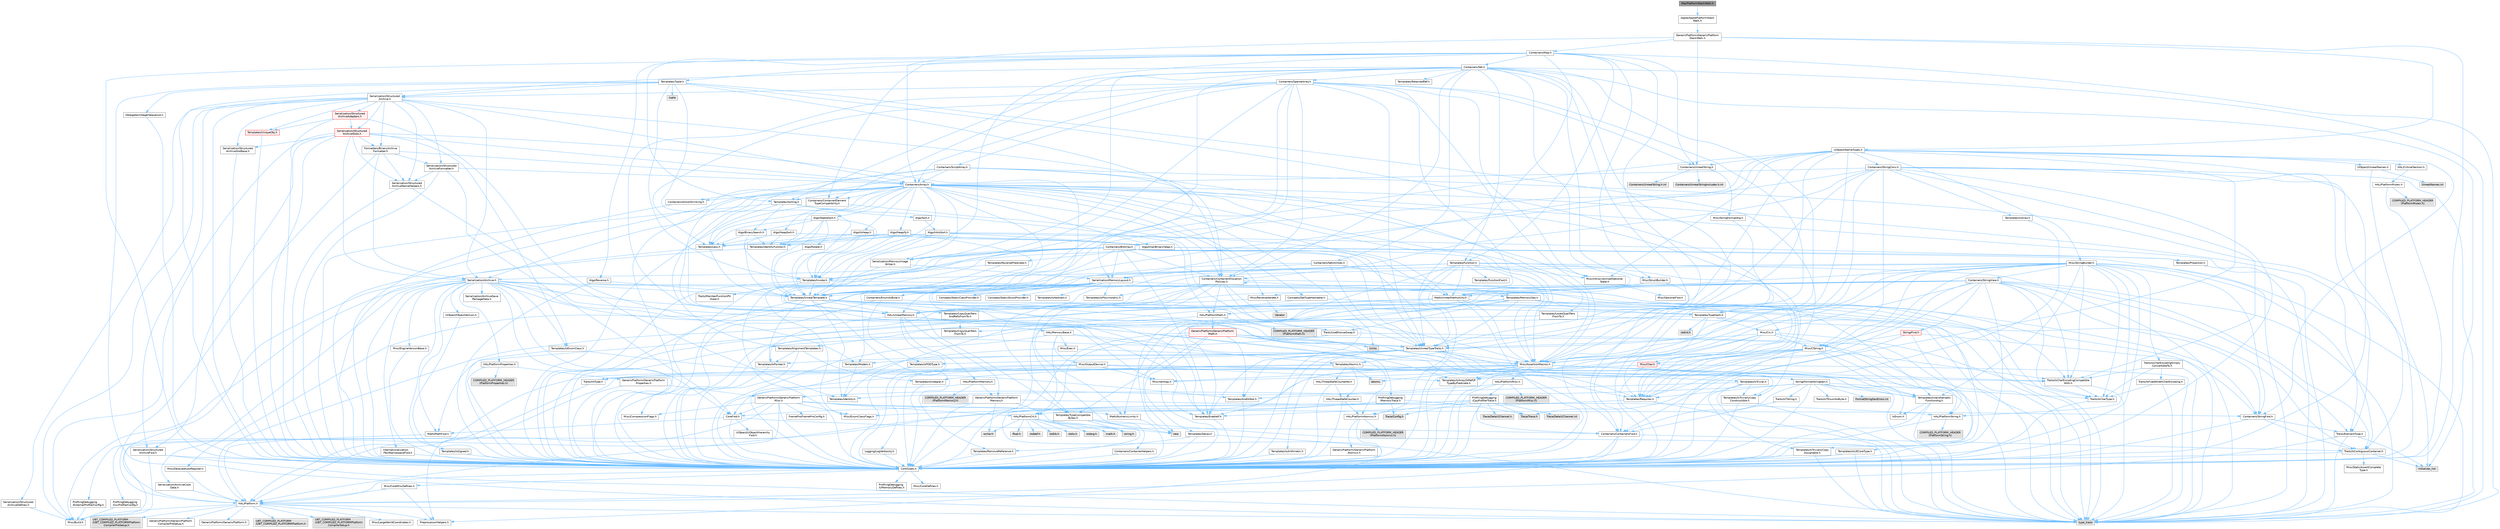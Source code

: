 digraph "MacPlatformStackWalk.h"
{
 // INTERACTIVE_SVG=YES
 // LATEX_PDF_SIZE
  bgcolor="transparent";
  edge [fontname=Helvetica,fontsize=10,labelfontname=Helvetica,labelfontsize=10];
  node [fontname=Helvetica,fontsize=10,shape=box,height=0.2,width=0.4];
  Node1 [id="Node000001",label="MacPlatformStackWalk.h",height=0.2,width=0.4,color="gray40", fillcolor="grey60", style="filled", fontcolor="black",tooltip=" "];
  Node1 -> Node2 [id="edge1_Node000001_Node000002",color="steelblue1",style="solid",tooltip=" "];
  Node2 [id="Node000002",label="Apple/ApplePlatformStack\lWalk.h",height=0.2,width=0.4,color="grey40", fillcolor="white", style="filled",URL="$dc/d8a/ApplePlatformStackWalk_8h.html",tooltip=" "];
  Node2 -> Node3 [id="edge2_Node000002_Node000003",color="steelblue1",style="solid",tooltip=" "];
  Node3 [id="Node000003",label="GenericPlatform/GenericPlatform\lStackWalk.h",height=0.2,width=0.4,color="grey40", fillcolor="white", style="filled",URL="$d1/dc3/GenericPlatformStackWalk_8h.html",tooltip=" "];
  Node3 -> Node4 [id="edge3_Node000003_Node000004",color="steelblue1",style="solid",tooltip=" "];
  Node4 [id="Node000004",label="Containers/Array.h",height=0.2,width=0.4,color="grey40", fillcolor="white", style="filled",URL="$df/dd0/Array_8h.html",tooltip=" "];
  Node4 -> Node5 [id="edge4_Node000004_Node000005",color="steelblue1",style="solid",tooltip=" "];
  Node5 [id="Node000005",label="CoreTypes.h",height=0.2,width=0.4,color="grey40", fillcolor="white", style="filled",URL="$dc/dec/CoreTypes_8h.html",tooltip=" "];
  Node5 -> Node6 [id="edge5_Node000005_Node000006",color="steelblue1",style="solid",tooltip=" "];
  Node6 [id="Node000006",label="HAL/Platform.h",height=0.2,width=0.4,color="grey40", fillcolor="white", style="filled",URL="$d9/dd0/Platform_8h.html",tooltip=" "];
  Node6 -> Node7 [id="edge6_Node000006_Node000007",color="steelblue1",style="solid",tooltip=" "];
  Node7 [id="Node000007",label="Misc/Build.h",height=0.2,width=0.4,color="grey40", fillcolor="white", style="filled",URL="$d3/dbb/Build_8h.html",tooltip=" "];
  Node6 -> Node8 [id="edge7_Node000006_Node000008",color="steelblue1",style="solid",tooltip=" "];
  Node8 [id="Node000008",label="Misc/LargeWorldCoordinates.h",height=0.2,width=0.4,color="grey40", fillcolor="white", style="filled",URL="$d2/dcb/LargeWorldCoordinates_8h.html",tooltip=" "];
  Node6 -> Node9 [id="edge8_Node000006_Node000009",color="steelblue1",style="solid",tooltip=" "];
  Node9 [id="Node000009",label="type_traits",height=0.2,width=0.4,color="grey60", fillcolor="#E0E0E0", style="filled",tooltip=" "];
  Node6 -> Node10 [id="edge9_Node000006_Node000010",color="steelblue1",style="solid",tooltip=" "];
  Node10 [id="Node000010",label="PreprocessorHelpers.h",height=0.2,width=0.4,color="grey40", fillcolor="white", style="filled",URL="$db/ddb/PreprocessorHelpers_8h.html",tooltip=" "];
  Node6 -> Node11 [id="edge10_Node000006_Node000011",color="steelblue1",style="solid",tooltip=" "];
  Node11 [id="Node000011",label="UBT_COMPILED_PLATFORM\l/UBT_COMPILED_PLATFORMPlatform\lCompilerPreSetup.h",height=0.2,width=0.4,color="grey60", fillcolor="#E0E0E0", style="filled",tooltip=" "];
  Node6 -> Node12 [id="edge11_Node000006_Node000012",color="steelblue1",style="solid",tooltip=" "];
  Node12 [id="Node000012",label="GenericPlatform/GenericPlatform\lCompilerPreSetup.h",height=0.2,width=0.4,color="grey40", fillcolor="white", style="filled",URL="$d9/dc8/GenericPlatformCompilerPreSetup_8h.html",tooltip=" "];
  Node6 -> Node13 [id="edge12_Node000006_Node000013",color="steelblue1",style="solid",tooltip=" "];
  Node13 [id="Node000013",label="GenericPlatform/GenericPlatform.h",height=0.2,width=0.4,color="grey40", fillcolor="white", style="filled",URL="$d6/d84/GenericPlatform_8h.html",tooltip=" "];
  Node6 -> Node14 [id="edge13_Node000006_Node000014",color="steelblue1",style="solid",tooltip=" "];
  Node14 [id="Node000014",label="UBT_COMPILED_PLATFORM\l/UBT_COMPILED_PLATFORMPlatform.h",height=0.2,width=0.4,color="grey60", fillcolor="#E0E0E0", style="filled",tooltip=" "];
  Node6 -> Node15 [id="edge14_Node000006_Node000015",color="steelblue1",style="solid",tooltip=" "];
  Node15 [id="Node000015",label="UBT_COMPILED_PLATFORM\l/UBT_COMPILED_PLATFORMPlatform\lCompilerSetup.h",height=0.2,width=0.4,color="grey60", fillcolor="#E0E0E0", style="filled",tooltip=" "];
  Node5 -> Node16 [id="edge15_Node000005_Node000016",color="steelblue1",style="solid",tooltip=" "];
  Node16 [id="Node000016",label="ProfilingDebugging\l/UMemoryDefines.h",height=0.2,width=0.4,color="grey40", fillcolor="white", style="filled",URL="$d2/da2/UMemoryDefines_8h.html",tooltip=" "];
  Node5 -> Node17 [id="edge16_Node000005_Node000017",color="steelblue1",style="solid",tooltip=" "];
  Node17 [id="Node000017",label="Misc/CoreMiscDefines.h",height=0.2,width=0.4,color="grey40", fillcolor="white", style="filled",URL="$da/d38/CoreMiscDefines_8h.html",tooltip=" "];
  Node17 -> Node6 [id="edge17_Node000017_Node000006",color="steelblue1",style="solid",tooltip=" "];
  Node17 -> Node10 [id="edge18_Node000017_Node000010",color="steelblue1",style="solid",tooltip=" "];
  Node5 -> Node18 [id="edge19_Node000005_Node000018",color="steelblue1",style="solid",tooltip=" "];
  Node18 [id="Node000018",label="Misc/CoreDefines.h",height=0.2,width=0.4,color="grey40", fillcolor="white", style="filled",URL="$d3/dd2/CoreDefines_8h.html",tooltip=" "];
  Node4 -> Node19 [id="edge20_Node000004_Node000019",color="steelblue1",style="solid",tooltip=" "];
  Node19 [id="Node000019",label="Misc/AssertionMacros.h",height=0.2,width=0.4,color="grey40", fillcolor="white", style="filled",URL="$d0/dfa/AssertionMacros_8h.html",tooltip=" "];
  Node19 -> Node5 [id="edge21_Node000019_Node000005",color="steelblue1",style="solid",tooltip=" "];
  Node19 -> Node6 [id="edge22_Node000019_Node000006",color="steelblue1",style="solid",tooltip=" "];
  Node19 -> Node20 [id="edge23_Node000019_Node000020",color="steelblue1",style="solid",tooltip=" "];
  Node20 [id="Node000020",label="HAL/PlatformMisc.h",height=0.2,width=0.4,color="grey40", fillcolor="white", style="filled",URL="$d0/df5/PlatformMisc_8h.html",tooltip=" "];
  Node20 -> Node5 [id="edge24_Node000020_Node000005",color="steelblue1",style="solid",tooltip=" "];
  Node20 -> Node21 [id="edge25_Node000020_Node000021",color="steelblue1",style="solid",tooltip=" "];
  Node21 [id="Node000021",label="GenericPlatform/GenericPlatform\lMisc.h",height=0.2,width=0.4,color="grey40", fillcolor="white", style="filled",URL="$db/d9a/GenericPlatformMisc_8h.html",tooltip=" "];
  Node21 -> Node22 [id="edge26_Node000021_Node000022",color="steelblue1",style="solid",tooltip=" "];
  Node22 [id="Node000022",label="Containers/StringFwd.h",height=0.2,width=0.4,color="grey40", fillcolor="white", style="filled",URL="$df/d37/StringFwd_8h.html",tooltip=" "];
  Node22 -> Node5 [id="edge27_Node000022_Node000005",color="steelblue1",style="solid",tooltip=" "];
  Node22 -> Node23 [id="edge28_Node000022_Node000023",color="steelblue1",style="solid",tooltip=" "];
  Node23 [id="Node000023",label="Traits/ElementType.h",height=0.2,width=0.4,color="grey40", fillcolor="white", style="filled",URL="$d5/d4f/ElementType_8h.html",tooltip=" "];
  Node23 -> Node6 [id="edge29_Node000023_Node000006",color="steelblue1",style="solid",tooltip=" "];
  Node23 -> Node24 [id="edge30_Node000023_Node000024",color="steelblue1",style="solid",tooltip=" "];
  Node24 [id="Node000024",label="initializer_list",height=0.2,width=0.4,color="grey60", fillcolor="#E0E0E0", style="filled",tooltip=" "];
  Node23 -> Node9 [id="edge31_Node000023_Node000009",color="steelblue1",style="solid",tooltip=" "];
  Node22 -> Node25 [id="edge32_Node000022_Node000025",color="steelblue1",style="solid",tooltip=" "];
  Node25 [id="Node000025",label="Traits/IsContiguousContainer.h",height=0.2,width=0.4,color="grey40", fillcolor="white", style="filled",URL="$d5/d3c/IsContiguousContainer_8h.html",tooltip=" "];
  Node25 -> Node5 [id="edge33_Node000025_Node000005",color="steelblue1",style="solid",tooltip=" "];
  Node25 -> Node26 [id="edge34_Node000025_Node000026",color="steelblue1",style="solid",tooltip=" "];
  Node26 [id="Node000026",label="Misc/StaticAssertComplete\lType.h",height=0.2,width=0.4,color="grey40", fillcolor="white", style="filled",URL="$d5/d4e/StaticAssertCompleteType_8h.html",tooltip=" "];
  Node25 -> Node24 [id="edge35_Node000025_Node000024",color="steelblue1",style="solid",tooltip=" "];
  Node21 -> Node27 [id="edge36_Node000021_Node000027",color="steelblue1",style="solid",tooltip=" "];
  Node27 [id="Node000027",label="CoreFwd.h",height=0.2,width=0.4,color="grey40", fillcolor="white", style="filled",URL="$d1/d1e/CoreFwd_8h.html",tooltip=" "];
  Node27 -> Node5 [id="edge37_Node000027_Node000005",color="steelblue1",style="solid",tooltip=" "];
  Node27 -> Node28 [id="edge38_Node000027_Node000028",color="steelblue1",style="solid",tooltip=" "];
  Node28 [id="Node000028",label="Containers/ContainersFwd.h",height=0.2,width=0.4,color="grey40", fillcolor="white", style="filled",URL="$d4/d0a/ContainersFwd_8h.html",tooltip=" "];
  Node28 -> Node6 [id="edge39_Node000028_Node000006",color="steelblue1",style="solid",tooltip=" "];
  Node28 -> Node5 [id="edge40_Node000028_Node000005",color="steelblue1",style="solid",tooltip=" "];
  Node28 -> Node25 [id="edge41_Node000028_Node000025",color="steelblue1",style="solid",tooltip=" "];
  Node27 -> Node29 [id="edge42_Node000027_Node000029",color="steelblue1",style="solid",tooltip=" "];
  Node29 [id="Node000029",label="Math/MathFwd.h",height=0.2,width=0.4,color="grey40", fillcolor="white", style="filled",URL="$d2/d10/MathFwd_8h.html",tooltip=" "];
  Node29 -> Node6 [id="edge43_Node000029_Node000006",color="steelblue1",style="solid",tooltip=" "];
  Node27 -> Node30 [id="edge44_Node000027_Node000030",color="steelblue1",style="solid",tooltip=" "];
  Node30 [id="Node000030",label="UObject/UObjectHierarchy\lFwd.h",height=0.2,width=0.4,color="grey40", fillcolor="white", style="filled",URL="$d3/d13/UObjectHierarchyFwd_8h.html",tooltip=" "];
  Node21 -> Node5 [id="edge45_Node000021_Node000005",color="steelblue1",style="solid",tooltip=" "];
  Node21 -> Node31 [id="edge46_Node000021_Node000031",color="steelblue1",style="solid",tooltip=" "];
  Node31 [id="Node000031",label="FramePro/FrameProConfig.h",height=0.2,width=0.4,color="grey40", fillcolor="white", style="filled",URL="$d7/d90/FrameProConfig_8h.html",tooltip=" "];
  Node21 -> Node32 [id="edge47_Node000021_Node000032",color="steelblue1",style="solid",tooltip=" "];
  Node32 [id="Node000032",label="HAL/PlatformCrt.h",height=0.2,width=0.4,color="grey40", fillcolor="white", style="filled",URL="$d8/d75/PlatformCrt_8h.html",tooltip=" "];
  Node32 -> Node33 [id="edge48_Node000032_Node000033",color="steelblue1",style="solid",tooltip=" "];
  Node33 [id="Node000033",label="new",height=0.2,width=0.4,color="grey60", fillcolor="#E0E0E0", style="filled",tooltip=" "];
  Node32 -> Node34 [id="edge49_Node000032_Node000034",color="steelblue1",style="solid",tooltip=" "];
  Node34 [id="Node000034",label="wchar.h",height=0.2,width=0.4,color="grey60", fillcolor="#E0E0E0", style="filled",tooltip=" "];
  Node32 -> Node35 [id="edge50_Node000032_Node000035",color="steelblue1",style="solid",tooltip=" "];
  Node35 [id="Node000035",label="stddef.h",height=0.2,width=0.4,color="grey60", fillcolor="#E0E0E0", style="filled",tooltip=" "];
  Node32 -> Node36 [id="edge51_Node000032_Node000036",color="steelblue1",style="solid",tooltip=" "];
  Node36 [id="Node000036",label="stdlib.h",height=0.2,width=0.4,color="grey60", fillcolor="#E0E0E0", style="filled",tooltip=" "];
  Node32 -> Node37 [id="edge52_Node000032_Node000037",color="steelblue1",style="solid",tooltip=" "];
  Node37 [id="Node000037",label="stdio.h",height=0.2,width=0.4,color="grey60", fillcolor="#E0E0E0", style="filled",tooltip=" "];
  Node32 -> Node38 [id="edge53_Node000032_Node000038",color="steelblue1",style="solid",tooltip=" "];
  Node38 [id="Node000038",label="stdarg.h",height=0.2,width=0.4,color="grey60", fillcolor="#E0E0E0", style="filled",tooltip=" "];
  Node32 -> Node39 [id="edge54_Node000032_Node000039",color="steelblue1",style="solid",tooltip=" "];
  Node39 [id="Node000039",label="math.h",height=0.2,width=0.4,color="grey60", fillcolor="#E0E0E0", style="filled",tooltip=" "];
  Node32 -> Node40 [id="edge55_Node000032_Node000040",color="steelblue1",style="solid",tooltip=" "];
  Node40 [id="Node000040",label="float.h",height=0.2,width=0.4,color="grey60", fillcolor="#E0E0E0", style="filled",tooltip=" "];
  Node32 -> Node41 [id="edge56_Node000032_Node000041",color="steelblue1",style="solid",tooltip=" "];
  Node41 [id="Node000041",label="string.h",height=0.2,width=0.4,color="grey60", fillcolor="#E0E0E0", style="filled",tooltip=" "];
  Node21 -> Node42 [id="edge57_Node000021_Node000042",color="steelblue1",style="solid",tooltip=" "];
  Node42 [id="Node000042",label="Math/NumericLimits.h",height=0.2,width=0.4,color="grey40", fillcolor="white", style="filled",URL="$df/d1b/NumericLimits_8h.html",tooltip=" "];
  Node42 -> Node5 [id="edge58_Node000042_Node000005",color="steelblue1",style="solid",tooltip=" "];
  Node21 -> Node43 [id="edge59_Node000021_Node000043",color="steelblue1",style="solid",tooltip=" "];
  Node43 [id="Node000043",label="Misc/CompressionFlags.h",height=0.2,width=0.4,color="grey40", fillcolor="white", style="filled",URL="$d9/d76/CompressionFlags_8h.html",tooltip=" "];
  Node21 -> Node44 [id="edge60_Node000021_Node000044",color="steelblue1",style="solid",tooltip=" "];
  Node44 [id="Node000044",label="Misc/EnumClassFlags.h",height=0.2,width=0.4,color="grey40", fillcolor="white", style="filled",URL="$d8/de7/EnumClassFlags_8h.html",tooltip=" "];
  Node21 -> Node45 [id="edge61_Node000021_Node000045",color="steelblue1",style="solid",tooltip=" "];
  Node45 [id="Node000045",label="ProfilingDebugging\l/CsvProfilerConfig.h",height=0.2,width=0.4,color="grey40", fillcolor="white", style="filled",URL="$d3/d88/CsvProfilerConfig_8h.html",tooltip=" "];
  Node45 -> Node7 [id="edge62_Node000045_Node000007",color="steelblue1",style="solid",tooltip=" "];
  Node21 -> Node46 [id="edge63_Node000021_Node000046",color="steelblue1",style="solid",tooltip=" "];
  Node46 [id="Node000046",label="ProfilingDebugging\l/ExternalProfilerConfig.h",height=0.2,width=0.4,color="grey40", fillcolor="white", style="filled",URL="$d3/dbb/ExternalProfilerConfig_8h.html",tooltip=" "];
  Node46 -> Node7 [id="edge64_Node000046_Node000007",color="steelblue1",style="solid",tooltip=" "];
  Node20 -> Node47 [id="edge65_Node000020_Node000047",color="steelblue1",style="solid",tooltip=" "];
  Node47 [id="Node000047",label="COMPILED_PLATFORM_HEADER\l(PlatformMisc.h)",height=0.2,width=0.4,color="grey60", fillcolor="#E0E0E0", style="filled",tooltip=" "];
  Node20 -> Node48 [id="edge66_Node000020_Node000048",color="steelblue1",style="solid",tooltip=" "];
  Node48 [id="Node000048",label="ProfilingDebugging\l/CpuProfilerTrace.h",height=0.2,width=0.4,color="grey40", fillcolor="white", style="filled",URL="$da/dcb/CpuProfilerTrace_8h.html",tooltip=" "];
  Node48 -> Node5 [id="edge67_Node000048_Node000005",color="steelblue1",style="solid",tooltip=" "];
  Node48 -> Node28 [id="edge68_Node000048_Node000028",color="steelblue1",style="solid",tooltip=" "];
  Node48 -> Node49 [id="edge69_Node000048_Node000049",color="steelblue1",style="solid",tooltip=" "];
  Node49 [id="Node000049",label="HAL/PlatformAtomics.h",height=0.2,width=0.4,color="grey40", fillcolor="white", style="filled",URL="$d3/d36/PlatformAtomics_8h.html",tooltip=" "];
  Node49 -> Node5 [id="edge70_Node000049_Node000005",color="steelblue1",style="solid",tooltip=" "];
  Node49 -> Node50 [id="edge71_Node000049_Node000050",color="steelblue1",style="solid",tooltip=" "];
  Node50 [id="Node000050",label="GenericPlatform/GenericPlatform\lAtomics.h",height=0.2,width=0.4,color="grey40", fillcolor="white", style="filled",URL="$da/d72/GenericPlatformAtomics_8h.html",tooltip=" "];
  Node50 -> Node5 [id="edge72_Node000050_Node000005",color="steelblue1",style="solid",tooltip=" "];
  Node49 -> Node51 [id="edge73_Node000049_Node000051",color="steelblue1",style="solid",tooltip=" "];
  Node51 [id="Node000051",label="COMPILED_PLATFORM_HEADER\l(PlatformAtomics.h)",height=0.2,width=0.4,color="grey60", fillcolor="#E0E0E0", style="filled",tooltip=" "];
  Node48 -> Node10 [id="edge74_Node000048_Node000010",color="steelblue1",style="solid",tooltip=" "];
  Node48 -> Node7 [id="edge75_Node000048_Node000007",color="steelblue1",style="solid",tooltip=" "];
  Node48 -> Node52 [id="edge76_Node000048_Node000052",color="steelblue1",style="solid",tooltip=" "];
  Node52 [id="Node000052",label="Trace/Config.h",height=0.2,width=0.4,color="grey60", fillcolor="#E0E0E0", style="filled",tooltip=" "];
  Node48 -> Node53 [id="edge77_Node000048_Node000053",color="steelblue1",style="solid",tooltip=" "];
  Node53 [id="Node000053",label="Trace/Detail/Channel.h",height=0.2,width=0.4,color="grey60", fillcolor="#E0E0E0", style="filled",tooltip=" "];
  Node48 -> Node54 [id="edge78_Node000048_Node000054",color="steelblue1",style="solid",tooltip=" "];
  Node54 [id="Node000054",label="Trace/Detail/Channel.inl",height=0.2,width=0.4,color="grey60", fillcolor="#E0E0E0", style="filled",tooltip=" "];
  Node48 -> Node55 [id="edge79_Node000048_Node000055",color="steelblue1",style="solid",tooltip=" "];
  Node55 [id="Node000055",label="Trace/Trace.h",height=0.2,width=0.4,color="grey60", fillcolor="#E0E0E0", style="filled",tooltip=" "];
  Node19 -> Node10 [id="edge80_Node000019_Node000010",color="steelblue1",style="solid",tooltip=" "];
  Node19 -> Node56 [id="edge81_Node000019_Node000056",color="steelblue1",style="solid",tooltip=" "];
  Node56 [id="Node000056",label="Templates/EnableIf.h",height=0.2,width=0.4,color="grey40", fillcolor="white", style="filled",URL="$d7/d60/EnableIf_8h.html",tooltip=" "];
  Node56 -> Node5 [id="edge82_Node000056_Node000005",color="steelblue1",style="solid",tooltip=" "];
  Node19 -> Node57 [id="edge83_Node000019_Node000057",color="steelblue1",style="solid",tooltip=" "];
  Node57 [id="Node000057",label="Templates/IsArrayOrRefOf\lTypeByPredicate.h",height=0.2,width=0.4,color="grey40", fillcolor="white", style="filled",URL="$d6/da1/IsArrayOrRefOfTypeByPredicate_8h.html",tooltip=" "];
  Node57 -> Node5 [id="edge84_Node000057_Node000005",color="steelblue1",style="solid",tooltip=" "];
  Node19 -> Node58 [id="edge85_Node000019_Node000058",color="steelblue1",style="solid",tooltip=" "];
  Node58 [id="Node000058",label="Templates/IsValidVariadic\lFunctionArg.h",height=0.2,width=0.4,color="grey40", fillcolor="white", style="filled",URL="$d0/dc8/IsValidVariadicFunctionArg_8h.html",tooltip=" "];
  Node58 -> Node5 [id="edge86_Node000058_Node000005",color="steelblue1",style="solid",tooltip=" "];
  Node58 -> Node59 [id="edge87_Node000058_Node000059",color="steelblue1",style="solid",tooltip=" "];
  Node59 [id="Node000059",label="IsEnum.h",height=0.2,width=0.4,color="grey40", fillcolor="white", style="filled",URL="$d4/de5/IsEnum_8h.html",tooltip=" "];
  Node58 -> Node9 [id="edge88_Node000058_Node000009",color="steelblue1",style="solid",tooltip=" "];
  Node19 -> Node60 [id="edge89_Node000019_Node000060",color="steelblue1",style="solid",tooltip=" "];
  Node60 [id="Node000060",label="Traits/IsCharEncodingCompatible\lWith.h",height=0.2,width=0.4,color="grey40", fillcolor="white", style="filled",URL="$df/dd1/IsCharEncodingCompatibleWith_8h.html",tooltip=" "];
  Node60 -> Node9 [id="edge90_Node000060_Node000009",color="steelblue1",style="solid",tooltip=" "];
  Node60 -> Node61 [id="edge91_Node000060_Node000061",color="steelblue1",style="solid",tooltip=" "];
  Node61 [id="Node000061",label="Traits/IsCharType.h",height=0.2,width=0.4,color="grey40", fillcolor="white", style="filled",URL="$db/d51/IsCharType_8h.html",tooltip=" "];
  Node61 -> Node5 [id="edge92_Node000061_Node000005",color="steelblue1",style="solid",tooltip=" "];
  Node19 -> Node62 [id="edge93_Node000019_Node000062",color="steelblue1",style="solid",tooltip=" "];
  Node62 [id="Node000062",label="Misc/VarArgs.h",height=0.2,width=0.4,color="grey40", fillcolor="white", style="filled",URL="$d5/d6f/VarArgs_8h.html",tooltip=" "];
  Node62 -> Node5 [id="edge94_Node000062_Node000005",color="steelblue1",style="solid",tooltip=" "];
  Node19 -> Node63 [id="edge95_Node000019_Node000063",color="steelblue1",style="solid",tooltip=" "];
  Node63 [id="Node000063",label="String/FormatStringSan.h",height=0.2,width=0.4,color="grey40", fillcolor="white", style="filled",URL="$d3/d8b/FormatStringSan_8h.html",tooltip=" "];
  Node63 -> Node9 [id="edge96_Node000063_Node000009",color="steelblue1",style="solid",tooltip=" "];
  Node63 -> Node5 [id="edge97_Node000063_Node000005",color="steelblue1",style="solid",tooltip=" "];
  Node63 -> Node64 [id="edge98_Node000063_Node000064",color="steelblue1",style="solid",tooltip=" "];
  Node64 [id="Node000064",label="Templates/Requires.h",height=0.2,width=0.4,color="grey40", fillcolor="white", style="filled",URL="$dc/d96/Requires_8h.html",tooltip=" "];
  Node64 -> Node56 [id="edge99_Node000064_Node000056",color="steelblue1",style="solid",tooltip=" "];
  Node64 -> Node9 [id="edge100_Node000064_Node000009",color="steelblue1",style="solid",tooltip=" "];
  Node63 -> Node65 [id="edge101_Node000063_Node000065",color="steelblue1",style="solid",tooltip=" "];
  Node65 [id="Node000065",label="Templates/Identity.h",height=0.2,width=0.4,color="grey40", fillcolor="white", style="filled",URL="$d0/dd5/Identity_8h.html",tooltip=" "];
  Node63 -> Node58 [id="edge102_Node000063_Node000058",color="steelblue1",style="solid",tooltip=" "];
  Node63 -> Node61 [id="edge103_Node000063_Node000061",color="steelblue1",style="solid",tooltip=" "];
  Node63 -> Node66 [id="edge104_Node000063_Node000066",color="steelblue1",style="solid",tooltip=" "];
  Node66 [id="Node000066",label="Traits/IsTEnumAsByte.h",height=0.2,width=0.4,color="grey40", fillcolor="white", style="filled",URL="$d1/de6/IsTEnumAsByte_8h.html",tooltip=" "];
  Node63 -> Node67 [id="edge105_Node000063_Node000067",color="steelblue1",style="solid",tooltip=" "];
  Node67 [id="Node000067",label="Traits/IsTString.h",height=0.2,width=0.4,color="grey40", fillcolor="white", style="filled",URL="$d0/df8/IsTString_8h.html",tooltip=" "];
  Node67 -> Node28 [id="edge106_Node000067_Node000028",color="steelblue1",style="solid",tooltip=" "];
  Node63 -> Node28 [id="edge107_Node000063_Node000028",color="steelblue1",style="solid",tooltip=" "];
  Node63 -> Node68 [id="edge108_Node000063_Node000068",color="steelblue1",style="solid",tooltip=" "];
  Node68 [id="Node000068",label="FormatStringSanErrors.inl",height=0.2,width=0.4,color="grey60", fillcolor="#E0E0E0", style="filled",tooltip=" "];
  Node19 -> Node69 [id="edge109_Node000019_Node000069",color="steelblue1",style="solid",tooltip=" "];
  Node69 [id="Node000069",label="atomic",height=0.2,width=0.4,color="grey60", fillcolor="#E0E0E0", style="filled",tooltip=" "];
  Node4 -> Node70 [id="edge110_Node000004_Node000070",color="steelblue1",style="solid",tooltip=" "];
  Node70 [id="Node000070",label="Misc/IntrusiveUnsetOptional\lState.h",height=0.2,width=0.4,color="grey40", fillcolor="white", style="filled",URL="$d2/d0a/IntrusiveUnsetOptionalState_8h.html",tooltip=" "];
  Node70 -> Node71 [id="edge111_Node000070_Node000071",color="steelblue1",style="solid",tooltip=" "];
  Node71 [id="Node000071",label="Misc/OptionalFwd.h",height=0.2,width=0.4,color="grey40", fillcolor="white", style="filled",URL="$dc/d50/OptionalFwd_8h.html",tooltip=" "];
  Node4 -> Node72 [id="edge112_Node000004_Node000072",color="steelblue1",style="solid",tooltip=" "];
  Node72 [id="Node000072",label="Misc/ReverseIterate.h",height=0.2,width=0.4,color="grey40", fillcolor="white", style="filled",URL="$db/de3/ReverseIterate_8h.html",tooltip=" "];
  Node72 -> Node6 [id="edge113_Node000072_Node000006",color="steelblue1",style="solid",tooltip=" "];
  Node72 -> Node73 [id="edge114_Node000072_Node000073",color="steelblue1",style="solid",tooltip=" "];
  Node73 [id="Node000073",label="iterator",height=0.2,width=0.4,color="grey60", fillcolor="#E0E0E0", style="filled",tooltip=" "];
  Node4 -> Node74 [id="edge115_Node000004_Node000074",color="steelblue1",style="solid",tooltip=" "];
  Node74 [id="Node000074",label="HAL/UnrealMemory.h",height=0.2,width=0.4,color="grey40", fillcolor="white", style="filled",URL="$d9/d96/UnrealMemory_8h.html",tooltip=" "];
  Node74 -> Node5 [id="edge116_Node000074_Node000005",color="steelblue1",style="solid",tooltip=" "];
  Node74 -> Node75 [id="edge117_Node000074_Node000075",color="steelblue1",style="solid",tooltip=" "];
  Node75 [id="Node000075",label="GenericPlatform/GenericPlatform\lMemory.h",height=0.2,width=0.4,color="grey40", fillcolor="white", style="filled",URL="$dd/d22/GenericPlatformMemory_8h.html",tooltip=" "];
  Node75 -> Node27 [id="edge118_Node000075_Node000027",color="steelblue1",style="solid",tooltip=" "];
  Node75 -> Node5 [id="edge119_Node000075_Node000005",color="steelblue1",style="solid",tooltip=" "];
  Node75 -> Node76 [id="edge120_Node000075_Node000076",color="steelblue1",style="solid",tooltip=" "];
  Node76 [id="Node000076",label="HAL/PlatformString.h",height=0.2,width=0.4,color="grey40", fillcolor="white", style="filled",URL="$db/db5/PlatformString_8h.html",tooltip=" "];
  Node76 -> Node5 [id="edge121_Node000076_Node000005",color="steelblue1",style="solid",tooltip=" "];
  Node76 -> Node77 [id="edge122_Node000076_Node000077",color="steelblue1",style="solid",tooltip=" "];
  Node77 [id="Node000077",label="COMPILED_PLATFORM_HEADER\l(PlatformString.h)",height=0.2,width=0.4,color="grey60", fillcolor="#E0E0E0", style="filled",tooltip=" "];
  Node75 -> Node41 [id="edge123_Node000075_Node000041",color="steelblue1",style="solid",tooltip=" "];
  Node75 -> Node34 [id="edge124_Node000075_Node000034",color="steelblue1",style="solid",tooltip=" "];
  Node74 -> Node78 [id="edge125_Node000074_Node000078",color="steelblue1",style="solid",tooltip=" "];
  Node78 [id="Node000078",label="HAL/MemoryBase.h",height=0.2,width=0.4,color="grey40", fillcolor="white", style="filled",URL="$d6/d9f/MemoryBase_8h.html",tooltip=" "];
  Node78 -> Node5 [id="edge126_Node000078_Node000005",color="steelblue1",style="solid",tooltip=" "];
  Node78 -> Node49 [id="edge127_Node000078_Node000049",color="steelblue1",style="solid",tooltip=" "];
  Node78 -> Node32 [id="edge128_Node000078_Node000032",color="steelblue1",style="solid",tooltip=" "];
  Node78 -> Node79 [id="edge129_Node000078_Node000079",color="steelblue1",style="solid",tooltip=" "];
  Node79 [id="Node000079",label="Misc/Exec.h",height=0.2,width=0.4,color="grey40", fillcolor="white", style="filled",URL="$de/ddb/Exec_8h.html",tooltip=" "];
  Node79 -> Node5 [id="edge130_Node000079_Node000005",color="steelblue1",style="solid",tooltip=" "];
  Node79 -> Node19 [id="edge131_Node000079_Node000019",color="steelblue1",style="solid",tooltip=" "];
  Node78 -> Node80 [id="edge132_Node000078_Node000080",color="steelblue1",style="solid",tooltip=" "];
  Node80 [id="Node000080",label="Misc/OutputDevice.h",height=0.2,width=0.4,color="grey40", fillcolor="white", style="filled",URL="$d7/d32/OutputDevice_8h.html",tooltip=" "];
  Node80 -> Node27 [id="edge133_Node000080_Node000027",color="steelblue1",style="solid",tooltip=" "];
  Node80 -> Node5 [id="edge134_Node000080_Node000005",color="steelblue1",style="solid",tooltip=" "];
  Node80 -> Node81 [id="edge135_Node000080_Node000081",color="steelblue1",style="solid",tooltip=" "];
  Node81 [id="Node000081",label="Logging/LogVerbosity.h",height=0.2,width=0.4,color="grey40", fillcolor="white", style="filled",URL="$d2/d8f/LogVerbosity_8h.html",tooltip=" "];
  Node81 -> Node5 [id="edge136_Node000081_Node000005",color="steelblue1",style="solid",tooltip=" "];
  Node80 -> Node62 [id="edge137_Node000080_Node000062",color="steelblue1",style="solid",tooltip=" "];
  Node80 -> Node57 [id="edge138_Node000080_Node000057",color="steelblue1",style="solid",tooltip=" "];
  Node80 -> Node58 [id="edge139_Node000080_Node000058",color="steelblue1",style="solid",tooltip=" "];
  Node80 -> Node60 [id="edge140_Node000080_Node000060",color="steelblue1",style="solid",tooltip=" "];
  Node78 -> Node82 [id="edge141_Node000078_Node000082",color="steelblue1",style="solid",tooltip=" "];
  Node82 [id="Node000082",label="Templates/Atomic.h",height=0.2,width=0.4,color="grey40", fillcolor="white", style="filled",URL="$d3/d91/Atomic_8h.html",tooltip=" "];
  Node82 -> Node83 [id="edge142_Node000082_Node000083",color="steelblue1",style="solid",tooltip=" "];
  Node83 [id="Node000083",label="HAL/ThreadSafeCounter.h",height=0.2,width=0.4,color="grey40", fillcolor="white", style="filled",URL="$dc/dc9/ThreadSafeCounter_8h.html",tooltip=" "];
  Node83 -> Node5 [id="edge143_Node000083_Node000005",color="steelblue1",style="solid",tooltip=" "];
  Node83 -> Node49 [id="edge144_Node000083_Node000049",color="steelblue1",style="solid",tooltip=" "];
  Node82 -> Node84 [id="edge145_Node000082_Node000084",color="steelblue1",style="solid",tooltip=" "];
  Node84 [id="Node000084",label="HAL/ThreadSafeCounter64.h",height=0.2,width=0.4,color="grey40", fillcolor="white", style="filled",URL="$d0/d12/ThreadSafeCounter64_8h.html",tooltip=" "];
  Node84 -> Node5 [id="edge146_Node000084_Node000005",color="steelblue1",style="solid",tooltip=" "];
  Node84 -> Node83 [id="edge147_Node000084_Node000083",color="steelblue1",style="solid",tooltip=" "];
  Node82 -> Node85 [id="edge148_Node000082_Node000085",color="steelblue1",style="solid",tooltip=" "];
  Node85 [id="Node000085",label="Templates/IsIntegral.h",height=0.2,width=0.4,color="grey40", fillcolor="white", style="filled",URL="$da/d64/IsIntegral_8h.html",tooltip=" "];
  Node85 -> Node5 [id="edge149_Node000085_Node000005",color="steelblue1",style="solid",tooltip=" "];
  Node82 -> Node86 [id="edge150_Node000082_Node000086",color="steelblue1",style="solid",tooltip=" "];
  Node86 [id="Node000086",label="Templates/IsTrivial.h",height=0.2,width=0.4,color="grey40", fillcolor="white", style="filled",URL="$da/d4c/IsTrivial_8h.html",tooltip=" "];
  Node86 -> Node87 [id="edge151_Node000086_Node000087",color="steelblue1",style="solid",tooltip=" "];
  Node87 [id="Node000087",label="Templates/AndOrNot.h",height=0.2,width=0.4,color="grey40", fillcolor="white", style="filled",URL="$db/d0a/AndOrNot_8h.html",tooltip=" "];
  Node87 -> Node5 [id="edge152_Node000087_Node000005",color="steelblue1",style="solid",tooltip=" "];
  Node86 -> Node88 [id="edge153_Node000086_Node000088",color="steelblue1",style="solid",tooltip=" "];
  Node88 [id="Node000088",label="Templates/IsTriviallyCopy\lConstructible.h",height=0.2,width=0.4,color="grey40", fillcolor="white", style="filled",URL="$d3/d78/IsTriviallyCopyConstructible_8h.html",tooltip=" "];
  Node88 -> Node5 [id="edge154_Node000088_Node000005",color="steelblue1",style="solid",tooltip=" "];
  Node88 -> Node9 [id="edge155_Node000088_Node000009",color="steelblue1",style="solid",tooltip=" "];
  Node86 -> Node89 [id="edge156_Node000086_Node000089",color="steelblue1",style="solid",tooltip=" "];
  Node89 [id="Node000089",label="Templates/IsTriviallyCopy\lAssignable.h",height=0.2,width=0.4,color="grey40", fillcolor="white", style="filled",URL="$d2/df2/IsTriviallyCopyAssignable_8h.html",tooltip=" "];
  Node89 -> Node5 [id="edge157_Node000089_Node000005",color="steelblue1",style="solid",tooltip=" "];
  Node89 -> Node9 [id="edge158_Node000089_Node000009",color="steelblue1",style="solid",tooltip=" "];
  Node86 -> Node9 [id="edge159_Node000086_Node000009",color="steelblue1",style="solid",tooltip=" "];
  Node82 -> Node90 [id="edge160_Node000082_Node000090",color="steelblue1",style="solid",tooltip=" "];
  Node90 [id="Node000090",label="Traits/IntType.h",height=0.2,width=0.4,color="grey40", fillcolor="white", style="filled",URL="$d7/deb/IntType_8h.html",tooltip=" "];
  Node90 -> Node6 [id="edge161_Node000090_Node000006",color="steelblue1",style="solid",tooltip=" "];
  Node82 -> Node69 [id="edge162_Node000082_Node000069",color="steelblue1",style="solid",tooltip=" "];
  Node74 -> Node91 [id="edge163_Node000074_Node000091",color="steelblue1",style="solid",tooltip=" "];
  Node91 [id="Node000091",label="HAL/PlatformMemory.h",height=0.2,width=0.4,color="grey40", fillcolor="white", style="filled",URL="$de/d68/PlatformMemory_8h.html",tooltip=" "];
  Node91 -> Node5 [id="edge164_Node000091_Node000005",color="steelblue1",style="solid",tooltip=" "];
  Node91 -> Node75 [id="edge165_Node000091_Node000075",color="steelblue1",style="solid",tooltip=" "];
  Node91 -> Node92 [id="edge166_Node000091_Node000092",color="steelblue1",style="solid",tooltip=" "];
  Node92 [id="Node000092",label="COMPILED_PLATFORM_HEADER\l(PlatformMemory.h)",height=0.2,width=0.4,color="grey60", fillcolor="#E0E0E0", style="filled",tooltip=" "];
  Node74 -> Node93 [id="edge167_Node000074_Node000093",color="steelblue1",style="solid",tooltip=" "];
  Node93 [id="Node000093",label="ProfilingDebugging\l/MemoryTrace.h",height=0.2,width=0.4,color="grey40", fillcolor="white", style="filled",URL="$da/dd7/MemoryTrace_8h.html",tooltip=" "];
  Node93 -> Node6 [id="edge168_Node000093_Node000006",color="steelblue1",style="solid",tooltip=" "];
  Node93 -> Node44 [id="edge169_Node000093_Node000044",color="steelblue1",style="solid",tooltip=" "];
  Node93 -> Node52 [id="edge170_Node000093_Node000052",color="steelblue1",style="solid",tooltip=" "];
  Node93 -> Node55 [id="edge171_Node000093_Node000055",color="steelblue1",style="solid",tooltip=" "];
  Node74 -> Node94 [id="edge172_Node000074_Node000094",color="steelblue1",style="solid",tooltip=" "];
  Node94 [id="Node000094",label="Templates/IsPointer.h",height=0.2,width=0.4,color="grey40", fillcolor="white", style="filled",URL="$d7/d05/IsPointer_8h.html",tooltip=" "];
  Node94 -> Node5 [id="edge173_Node000094_Node000005",color="steelblue1",style="solid",tooltip=" "];
  Node4 -> Node95 [id="edge174_Node000004_Node000095",color="steelblue1",style="solid",tooltip=" "];
  Node95 [id="Node000095",label="Templates/UnrealTypeTraits.h",height=0.2,width=0.4,color="grey40", fillcolor="white", style="filled",URL="$d2/d2d/UnrealTypeTraits_8h.html",tooltip=" "];
  Node95 -> Node5 [id="edge175_Node000095_Node000005",color="steelblue1",style="solid",tooltip=" "];
  Node95 -> Node94 [id="edge176_Node000095_Node000094",color="steelblue1",style="solid",tooltip=" "];
  Node95 -> Node19 [id="edge177_Node000095_Node000019",color="steelblue1",style="solid",tooltip=" "];
  Node95 -> Node87 [id="edge178_Node000095_Node000087",color="steelblue1",style="solid",tooltip=" "];
  Node95 -> Node56 [id="edge179_Node000095_Node000056",color="steelblue1",style="solid",tooltip=" "];
  Node95 -> Node96 [id="edge180_Node000095_Node000096",color="steelblue1",style="solid",tooltip=" "];
  Node96 [id="Node000096",label="Templates/IsArithmetic.h",height=0.2,width=0.4,color="grey40", fillcolor="white", style="filled",URL="$d2/d5d/IsArithmetic_8h.html",tooltip=" "];
  Node96 -> Node5 [id="edge181_Node000096_Node000005",color="steelblue1",style="solid",tooltip=" "];
  Node95 -> Node59 [id="edge182_Node000095_Node000059",color="steelblue1",style="solid",tooltip=" "];
  Node95 -> Node97 [id="edge183_Node000095_Node000097",color="steelblue1",style="solid",tooltip=" "];
  Node97 [id="Node000097",label="Templates/Models.h",height=0.2,width=0.4,color="grey40", fillcolor="white", style="filled",URL="$d3/d0c/Models_8h.html",tooltip=" "];
  Node97 -> Node65 [id="edge184_Node000097_Node000065",color="steelblue1",style="solid",tooltip=" "];
  Node95 -> Node98 [id="edge185_Node000095_Node000098",color="steelblue1",style="solid",tooltip=" "];
  Node98 [id="Node000098",label="Templates/IsPODType.h",height=0.2,width=0.4,color="grey40", fillcolor="white", style="filled",URL="$d7/db1/IsPODType_8h.html",tooltip=" "];
  Node98 -> Node5 [id="edge186_Node000098_Node000005",color="steelblue1",style="solid",tooltip=" "];
  Node95 -> Node99 [id="edge187_Node000095_Node000099",color="steelblue1",style="solid",tooltip=" "];
  Node99 [id="Node000099",label="Templates/IsUECoreType.h",height=0.2,width=0.4,color="grey40", fillcolor="white", style="filled",URL="$d1/db8/IsUECoreType_8h.html",tooltip=" "];
  Node99 -> Node5 [id="edge188_Node000099_Node000005",color="steelblue1",style="solid",tooltip=" "];
  Node99 -> Node9 [id="edge189_Node000099_Node000009",color="steelblue1",style="solid",tooltip=" "];
  Node95 -> Node88 [id="edge190_Node000095_Node000088",color="steelblue1",style="solid",tooltip=" "];
  Node4 -> Node100 [id="edge191_Node000004_Node000100",color="steelblue1",style="solid",tooltip=" "];
  Node100 [id="Node000100",label="Templates/UnrealTemplate.h",height=0.2,width=0.4,color="grey40", fillcolor="white", style="filled",URL="$d4/d24/UnrealTemplate_8h.html",tooltip=" "];
  Node100 -> Node5 [id="edge192_Node000100_Node000005",color="steelblue1",style="solid",tooltip=" "];
  Node100 -> Node94 [id="edge193_Node000100_Node000094",color="steelblue1",style="solid",tooltip=" "];
  Node100 -> Node74 [id="edge194_Node000100_Node000074",color="steelblue1",style="solid",tooltip=" "];
  Node100 -> Node101 [id="edge195_Node000100_Node000101",color="steelblue1",style="solid",tooltip=" "];
  Node101 [id="Node000101",label="Templates/CopyQualifiers\lAndRefsFromTo.h",height=0.2,width=0.4,color="grey40", fillcolor="white", style="filled",URL="$d3/db3/CopyQualifiersAndRefsFromTo_8h.html",tooltip=" "];
  Node101 -> Node102 [id="edge196_Node000101_Node000102",color="steelblue1",style="solid",tooltip=" "];
  Node102 [id="Node000102",label="Templates/CopyQualifiers\lFromTo.h",height=0.2,width=0.4,color="grey40", fillcolor="white", style="filled",URL="$d5/db4/CopyQualifiersFromTo_8h.html",tooltip=" "];
  Node100 -> Node95 [id="edge197_Node000100_Node000095",color="steelblue1",style="solid",tooltip=" "];
  Node100 -> Node103 [id="edge198_Node000100_Node000103",color="steelblue1",style="solid",tooltip=" "];
  Node103 [id="Node000103",label="Templates/RemoveReference.h",height=0.2,width=0.4,color="grey40", fillcolor="white", style="filled",URL="$da/dbe/RemoveReference_8h.html",tooltip=" "];
  Node103 -> Node5 [id="edge199_Node000103_Node000005",color="steelblue1",style="solid",tooltip=" "];
  Node100 -> Node64 [id="edge200_Node000100_Node000064",color="steelblue1",style="solid",tooltip=" "];
  Node100 -> Node104 [id="edge201_Node000100_Node000104",color="steelblue1",style="solid",tooltip=" "];
  Node104 [id="Node000104",label="Templates/TypeCompatible\lBytes.h",height=0.2,width=0.4,color="grey40", fillcolor="white", style="filled",URL="$df/d0a/TypeCompatibleBytes_8h.html",tooltip=" "];
  Node104 -> Node5 [id="edge202_Node000104_Node000005",color="steelblue1",style="solid",tooltip=" "];
  Node104 -> Node41 [id="edge203_Node000104_Node000041",color="steelblue1",style="solid",tooltip=" "];
  Node104 -> Node33 [id="edge204_Node000104_Node000033",color="steelblue1",style="solid",tooltip=" "];
  Node104 -> Node9 [id="edge205_Node000104_Node000009",color="steelblue1",style="solid",tooltip=" "];
  Node100 -> Node65 [id="edge206_Node000100_Node000065",color="steelblue1",style="solid",tooltip=" "];
  Node100 -> Node25 [id="edge207_Node000100_Node000025",color="steelblue1",style="solid",tooltip=" "];
  Node100 -> Node105 [id="edge208_Node000100_Node000105",color="steelblue1",style="solid",tooltip=" "];
  Node105 [id="Node000105",label="Traits/UseBitwiseSwap.h",height=0.2,width=0.4,color="grey40", fillcolor="white", style="filled",URL="$db/df3/UseBitwiseSwap_8h.html",tooltip=" "];
  Node105 -> Node5 [id="edge209_Node000105_Node000005",color="steelblue1",style="solid",tooltip=" "];
  Node105 -> Node9 [id="edge210_Node000105_Node000009",color="steelblue1",style="solid",tooltip=" "];
  Node100 -> Node9 [id="edge211_Node000100_Node000009",color="steelblue1",style="solid",tooltip=" "];
  Node4 -> Node106 [id="edge212_Node000004_Node000106",color="steelblue1",style="solid",tooltip=" "];
  Node106 [id="Node000106",label="Containers/AllowShrinking.h",height=0.2,width=0.4,color="grey40", fillcolor="white", style="filled",URL="$d7/d1a/AllowShrinking_8h.html",tooltip=" "];
  Node106 -> Node5 [id="edge213_Node000106_Node000005",color="steelblue1",style="solid",tooltip=" "];
  Node4 -> Node107 [id="edge214_Node000004_Node000107",color="steelblue1",style="solid",tooltip=" "];
  Node107 [id="Node000107",label="Containers/ContainerAllocation\lPolicies.h",height=0.2,width=0.4,color="grey40", fillcolor="white", style="filled",URL="$d7/dff/ContainerAllocationPolicies_8h.html",tooltip=" "];
  Node107 -> Node5 [id="edge215_Node000107_Node000005",color="steelblue1",style="solid",tooltip=" "];
  Node107 -> Node108 [id="edge216_Node000107_Node000108",color="steelblue1",style="solid",tooltip=" "];
  Node108 [id="Node000108",label="Containers/ContainerHelpers.h",height=0.2,width=0.4,color="grey40", fillcolor="white", style="filled",URL="$d7/d33/ContainerHelpers_8h.html",tooltip=" "];
  Node108 -> Node5 [id="edge217_Node000108_Node000005",color="steelblue1",style="solid",tooltip=" "];
  Node107 -> Node107 [id="edge218_Node000107_Node000107",color="steelblue1",style="solid",tooltip=" "];
  Node107 -> Node109 [id="edge219_Node000107_Node000109",color="steelblue1",style="solid",tooltip=" "];
  Node109 [id="Node000109",label="HAL/PlatformMath.h",height=0.2,width=0.4,color="grey40", fillcolor="white", style="filled",URL="$dc/d53/PlatformMath_8h.html",tooltip=" "];
  Node109 -> Node5 [id="edge220_Node000109_Node000005",color="steelblue1",style="solid",tooltip=" "];
  Node109 -> Node110 [id="edge221_Node000109_Node000110",color="steelblue1",style="solid",tooltip=" "];
  Node110 [id="Node000110",label="GenericPlatform/GenericPlatform\lMath.h",height=0.2,width=0.4,color="red", fillcolor="#FFF0F0", style="filled",URL="$d5/d79/GenericPlatformMath_8h.html",tooltip=" "];
  Node110 -> Node5 [id="edge222_Node000110_Node000005",color="steelblue1",style="solid",tooltip=" "];
  Node110 -> Node28 [id="edge223_Node000110_Node000028",color="steelblue1",style="solid",tooltip=" "];
  Node110 -> Node32 [id="edge224_Node000110_Node000032",color="steelblue1",style="solid",tooltip=" "];
  Node110 -> Node87 [id="edge225_Node000110_Node000087",color="steelblue1",style="solid",tooltip=" "];
  Node110 -> Node111 [id="edge226_Node000110_Node000111",color="steelblue1",style="solid",tooltip=" "];
  Node111 [id="Node000111",label="Templates/Decay.h",height=0.2,width=0.4,color="grey40", fillcolor="white", style="filled",URL="$dd/d0f/Decay_8h.html",tooltip=" "];
  Node111 -> Node5 [id="edge227_Node000111_Node000005",color="steelblue1",style="solid",tooltip=" "];
  Node111 -> Node103 [id="edge228_Node000111_Node000103",color="steelblue1",style="solid",tooltip=" "];
  Node111 -> Node9 [id="edge229_Node000111_Node000009",color="steelblue1",style="solid",tooltip=" "];
  Node110 -> Node95 [id="edge230_Node000110_Node000095",color="steelblue1",style="solid",tooltip=" "];
  Node110 -> Node64 [id="edge231_Node000110_Node000064",color="steelblue1",style="solid",tooltip=" "];
  Node110 -> Node104 [id="edge232_Node000110_Node000104",color="steelblue1",style="solid",tooltip=" "];
  Node110 -> Node115 [id="edge233_Node000110_Node000115",color="steelblue1",style="solid",tooltip=" "];
  Node115 [id="Node000115",label="limits",height=0.2,width=0.4,color="grey60", fillcolor="#E0E0E0", style="filled",tooltip=" "];
  Node110 -> Node9 [id="edge234_Node000110_Node000009",color="steelblue1",style="solid",tooltip=" "];
  Node109 -> Node116 [id="edge235_Node000109_Node000116",color="steelblue1",style="solid",tooltip=" "];
  Node116 [id="Node000116",label="COMPILED_PLATFORM_HEADER\l(PlatformMath.h)",height=0.2,width=0.4,color="grey60", fillcolor="#E0E0E0", style="filled",tooltip=" "];
  Node107 -> Node74 [id="edge236_Node000107_Node000074",color="steelblue1",style="solid",tooltip=" "];
  Node107 -> Node42 [id="edge237_Node000107_Node000042",color="steelblue1",style="solid",tooltip=" "];
  Node107 -> Node19 [id="edge238_Node000107_Node000019",color="steelblue1",style="solid",tooltip=" "];
  Node107 -> Node117 [id="edge239_Node000107_Node000117",color="steelblue1",style="solid",tooltip=" "];
  Node117 [id="Node000117",label="Templates/IsPolymorphic.h",height=0.2,width=0.4,color="grey40", fillcolor="white", style="filled",URL="$dc/d20/IsPolymorphic_8h.html",tooltip=" "];
  Node107 -> Node118 [id="edge240_Node000107_Node000118",color="steelblue1",style="solid",tooltip=" "];
  Node118 [id="Node000118",label="Templates/MemoryOps.h",height=0.2,width=0.4,color="grey40", fillcolor="white", style="filled",URL="$db/dea/MemoryOps_8h.html",tooltip=" "];
  Node118 -> Node5 [id="edge241_Node000118_Node000005",color="steelblue1",style="solid",tooltip=" "];
  Node118 -> Node74 [id="edge242_Node000118_Node000074",color="steelblue1",style="solid",tooltip=" "];
  Node118 -> Node89 [id="edge243_Node000118_Node000089",color="steelblue1",style="solid",tooltip=" "];
  Node118 -> Node88 [id="edge244_Node000118_Node000088",color="steelblue1",style="solid",tooltip=" "];
  Node118 -> Node64 [id="edge245_Node000118_Node000064",color="steelblue1",style="solid",tooltip=" "];
  Node118 -> Node95 [id="edge246_Node000118_Node000095",color="steelblue1",style="solid",tooltip=" "];
  Node118 -> Node105 [id="edge247_Node000118_Node000105",color="steelblue1",style="solid",tooltip=" "];
  Node118 -> Node33 [id="edge248_Node000118_Node000033",color="steelblue1",style="solid",tooltip=" "];
  Node118 -> Node9 [id="edge249_Node000118_Node000009",color="steelblue1",style="solid",tooltip=" "];
  Node107 -> Node104 [id="edge250_Node000107_Node000104",color="steelblue1",style="solid",tooltip=" "];
  Node107 -> Node9 [id="edge251_Node000107_Node000009",color="steelblue1",style="solid",tooltip=" "];
  Node4 -> Node119 [id="edge252_Node000004_Node000119",color="steelblue1",style="solid",tooltip=" "];
  Node119 [id="Node000119",label="Containers/ContainerElement\lTypeCompatibility.h",height=0.2,width=0.4,color="grey40", fillcolor="white", style="filled",URL="$df/ddf/ContainerElementTypeCompatibility_8h.html",tooltip=" "];
  Node119 -> Node5 [id="edge253_Node000119_Node000005",color="steelblue1",style="solid",tooltip=" "];
  Node119 -> Node95 [id="edge254_Node000119_Node000095",color="steelblue1",style="solid",tooltip=" "];
  Node4 -> Node120 [id="edge255_Node000004_Node000120",color="steelblue1",style="solid",tooltip=" "];
  Node120 [id="Node000120",label="Serialization/Archive.h",height=0.2,width=0.4,color="grey40", fillcolor="white", style="filled",URL="$d7/d3b/Archive_8h.html",tooltip=" "];
  Node120 -> Node27 [id="edge256_Node000120_Node000027",color="steelblue1",style="solid",tooltip=" "];
  Node120 -> Node5 [id="edge257_Node000120_Node000005",color="steelblue1",style="solid",tooltip=" "];
  Node120 -> Node121 [id="edge258_Node000120_Node000121",color="steelblue1",style="solid",tooltip=" "];
  Node121 [id="Node000121",label="HAL/PlatformProperties.h",height=0.2,width=0.4,color="grey40", fillcolor="white", style="filled",URL="$d9/db0/PlatformProperties_8h.html",tooltip=" "];
  Node121 -> Node5 [id="edge259_Node000121_Node000005",color="steelblue1",style="solid",tooltip=" "];
  Node121 -> Node122 [id="edge260_Node000121_Node000122",color="steelblue1",style="solid",tooltip=" "];
  Node122 [id="Node000122",label="GenericPlatform/GenericPlatform\lProperties.h",height=0.2,width=0.4,color="grey40", fillcolor="white", style="filled",URL="$d2/dcd/GenericPlatformProperties_8h.html",tooltip=" "];
  Node122 -> Node5 [id="edge261_Node000122_Node000005",color="steelblue1",style="solid",tooltip=" "];
  Node122 -> Node21 [id="edge262_Node000122_Node000021",color="steelblue1",style="solid",tooltip=" "];
  Node121 -> Node123 [id="edge263_Node000121_Node000123",color="steelblue1",style="solid",tooltip=" "];
  Node123 [id="Node000123",label="COMPILED_PLATFORM_HEADER\l(PlatformProperties.h)",height=0.2,width=0.4,color="grey60", fillcolor="#E0E0E0", style="filled",tooltip=" "];
  Node120 -> Node124 [id="edge264_Node000120_Node000124",color="steelblue1",style="solid",tooltip=" "];
  Node124 [id="Node000124",label="Internationalization\l/TextNamespaceFwd.h",height=0.2,width=0.4,color="grey40", fillcolor="white", style="filled",URL="$d8/d97/TextNamespaceFwd_8h.html",tooltip=" "];
  Node124 -> Node5 [id="edge265_Node000124_Node000005",color="steelblue1",style="solid",tooltip=" "];
  Node120 -> Node29 [id="edge266_Node000120_Node000029",color="steelblue1",style="solid",tooltip=" "];
  Node120 -> Node19 [id="edge267_Node000120_Node000019",color="steelblue1",style="solid",tooltip=" "];
  Node120 -> Node7 [id="edge268_Node000120_Node000007",color="steelblue1",style="solid",tooltip=" "];
  Node120 -> Node43 [id="edge269_Node000120_Node000043",color="steelblue1",style="solid",tooltip=" "];
  Node120 -> Node125 [id="edge270_Node000120_Node000125",color="steelblue1",style="solid",tooltip=" "];
  Node125 [id="Node000125",label="Misc/EngineVersionBase.h",height=0.2,width=0.4,color="grey40", fillcolor="white", style="filled",URL="$d5/d2b/EngineVersionBase_8h.html",tooltip=" "];
  Node125 -> Node5 [id="edge271_Node000125_Node000005",color="steelblue1",style="solid",tooltip=" "];
  Node120 -> Node62 [id="edge272_Node000120_Node000062",color="steelblue1",style="solid",tooltip=" "];
  Node120 -> Node126 [id="edge273_Node000120_Node000126",color="steelblue1",style="solid",tooltip=" "];
  Node126 [id="Node000126",label="Serialization/ArchiveCook\lData.h",height=0.2,width=0.4,color="grey40", fillcolor="white", style="filled",URL="$dc/db6/ArchiveCookData_8h.html",tooltip=" "];
  Node126 -> Node6 [id="edge274_Node000126_Node000006",color="steelblue1",style="solid",tooltip=" "];
  Node120 -> Node127 [id="edge275_Node000120_Node000127",color="steelblue1",style="solid",tooltip=" "];
  Node127 [id="Node000127",label="Serialization/ArchiveSave\lPackageData.h",height=0.2,width=0.4,color="grey40", fillcolor="white", style="filled",URL="$d1/d37/ArchiveSavePackageData_8h.html",tooltip=" "];
  Node120 -> Node56 [id="edge276_Node000120_Node000056",color="steelblue1",style="solid",tooltip=" "];
  Node120 -> Node57 [id="edge277_Node000120_Node000057",color="steelblue1",style="solid",tooltip=" "];
  Node120 -> Node128 [id="edge278_Node000120_Node000128",color="steelblue1",style="solid",tooltip=" "];
  Node128 [id="Node000128",label="Templates/IsEnumClass.h",height=0.2,width=0.4,color="grey40", fillcolor="white", style="filled",URL="$d7/d15/IsEnumClass_8h.html",tooltip=" "];
  Node128 -> Node5 [id="edge279_Node000128_Node000005",color="steelblue1",style="solid",tooltip=" "];
  Node128 -> Node87 [id="edge280_Node000128_Node000087",color="steelblue1",style="solid",tooltip=" "];
  Node120 -> Node114 [id="edge281_Node000120_Node000114",color="steelblue1",style="solid",tooltip=" "];
  Node114 [id="Node000114",label="Templates/IsSigned.h",height=0.2,width=0.4,color="grey40", fillcolor="white", style="filled",URL="$d8/dd8/IsSigned_8h.html",tooltip=" "];
  Node114 -> Node5 [id="edge282_Node000114_Node000005",color="steelblue1",style="solid",tooltip=" "];
  Node120 -> Node58 [id="edge283_Node000120_Node000058",color="steelblue1",style="solid",tooltip=" "];
  Node120 -> Node100 [id="edge284_Node000120_Node000100",color="steelblue1",style="solid",tooltip=" "];
  Node120 -> Node60 [id="edge285_Node000120_Node000060",color="steelblue1",style="solid",tooltip=" "];
  Node120 -> Node129 [id="edge286_Node000120_Node000129",color="steelblue1",style="solid",tooltip=" "];
  Node129 [id="Node000129",label="UObject/ObjectVersion.h",height=0.2,width=0.4,color="grey40", fillcolor="white", style="filled",URL="$da/d63/ObjectVersion_8h.html",tooltip=" "];
  Node129 -> Node5 [id="edge287_Node000129_Node000005",color="steelblue1",style="solid",tooltip=" "];
  Node4 -> Node130 [id="edge288_Node000004_Node000130",color="steelblue1",style="solid",tooltip=" "];
  Node130 [id="Node000130",label="Serialization/MemoryImage\lWriter.h",height=0.2,width=0.4,color="grey40", fillcolor="white", style="filled",URL="$d0/d08/MemoryImageWriter_8h.html",tooltip=" "];
  Node130 -> Node5 [id="edge289_Node000130_Node000005",color="steelblue1",style="solid",tooltip=" "];
  Node130 -> Node131 [id="edge290_Node000130_Node000131",color="steelblue1",style="solid",tooltip=" "];
  Node131 [id="Node000131",label="Serialization/MemoryLayout.h",height=0.2,width=0.4,color="grey40", fillcolor="white", style="filled",URL="$d7/d66/MemoryLayout_8h.html",tooltip=" "];
  Node131 -> Node132 [id="edge291_Node000131_Node000132",color="steelblue1",style="solid",tooltip=" "];
  Node132 [id="Node000132",label="Concepts/StaticClassProvider.h",height=0.2,width=0.4,color="grey40", fillcolor="white", style="filled",URL="$dd/d83/StaticClassProvider_8h.html",tooltip=" "];
  Node131 -> Node133 [id="edge292_Node000131_Node000133",color="steelblue1",style="solid",tooltip=" "];
  Node133 [id="Node000133",label="Concepts/StaticStructProvider.h",height=0.2,width=0.4,color="grey40", fillcolor="white", style="filled",URL="$d5/d77/StaticStructProvider_8h.html",tooltip=" "];
  Node131 -> Node134 [id="edge293_Node000131_Node000134",color="steelblue1",style="solid",tooltip=" "];
  Node134 [id="Node000134",label="Containers/EnumAsByte.h",height=0.2,width=0.4,color="grey40", fillcolor="white", style="filled",URL="$d6/d9a/EnumAsByte_8h.html",tooltip=" "];
  Node134 -> Node5 [id="edge294_Node000134_Node000005",color="steelblue1",style="solid",tooltip=" "];
  Node134 -> Node98 [id="edge295_Node000134_Node000098",color="steelblue1",style="solid",tooltip=" "];
  Node134 -> Node135 [id="edge296_Node000134_Node000135",color="steelblue1",style="solid",tooltip=" "];
  Node135 [id="Node000135",label="Templates/TypeHash.h",height=0.2,width=0.4,color="grey40", fillcolor="white", style="filled",URL="$d1/d62/TypeHash_8h.html",tooltip=" "];
  Node135 -> Node5 [id="edge297_Node000135_Node000005",color="steelblue1",style="solid",tooltip=" "];
  Node135 -> Node64 [id="edge298_Node000135_Node000064",color="steelblue1",style="solid",tooltip=" "];
  Node135 -> Node136 [id="edge299_Node000135_Node000136",color="steelblue1",style="solid",tooltip=" "];
  Node136 [id="Node000136",label="Misc/Crc.h",height=0.2,width=0.4,color="grey40", fillcolor="white", style="filled",URL="$d4/dd2/Crc_8h.html",tooltip=" "];
  Node136 -> Node5 [id="edge300_Node000136_Node000005",color="steelblue1",style="solid",tooltip=" "];
  Node136 -> Node76 [id="edge301_Node000136_Node000076",color="steelblue1",style="solid",tooltip=" "];
  Node136 -> Node19 [id="edge302_Node000136_Node000019",color="steelblue1",style="solid",tooltip=" "];
  Node136 -> Node137 [id="edge303_Node000136_Node000137",color="steelblue1",style="solid",tooltip=" "];
  Node137 [id="Node000137",label="Misc/CString.h",height=0.2,width=0.4,color="grey40", fillcolor="white", style="filled",URL="$d2/d49/CString_8h.html",tooltip=" "];
  Node137 -> Node5 [id="edge304_Node000137_Node000005",color="steelblue1",style="solid",tooltip=" "];
  Node137 -> Node32 [id="edge305_Node000137_Node000032",color="steelblue1",style="solid",tooltip=" "];
  Node137 -> Node76 [id="edge306_Node000137_Node000076",color="steelblue1",style="solid",tooltip=" "];
  Node137 -> Node19 [id="edge307_Node000137_Node000019",color="steelblue1",style="solid",tooltip=" "];
  Node137 -> Node138 [id="edge308_Node000137_Node000138",color="steelblue1",style="solid",tooltip=" "];
  Node138 [id="Node000138",label="Misc/Char.h",height=0.2,width=0.4,color="red", fillcolor="#FFF0F0", style="filled",URL="$d0/d58/Char_8h.html",tooltip=" "];
  Node138 -> Node5 [id="edge309_Node000138_Node000005",color="steelblue1",style="solid",tooltip=" "];
  Node138 -> Node90 [id="edge310_Node000138_Node000090",color="steelblue1",style="solid",tooltip=" "];
  Node138 -> Node9 [id="edge311_Node000138_Node000009",color="steelblue1",style="solid",tooltip=" "];
  Node137 -> Node62 [id="edge312_Node000137_Node000062",color="steelblue1",style="solid",tooltip=" "];
  Node137 -> Node57 [id="edge313_Node000137_Node000057",color="steelblue1",style="solid",tooltip=" "];
  Node137 -> Node58 [id="edge314_Node000137_Node000058",color="steelblue1",style="solid",tooltip=" "];
  Node137 -> Node60 [id="edge315_Node000137_Node000060",color="steelblue1",style="solid",tooltip=" "];
  Node136 -> Node138 [id="edge316_Node000136_Node000138",color="steelblue1",style="solid",tooltip=" "];
  Node136 -> Node95 [id="edge317_Node000136_Node000095",color="steelblue1",style="solid",tooltip=" "];
  Node136 -> Node61 [id="edge318_Node000136_Node000061",color="steelblue1",style="solid",tooltip=" "];
  Node135 -> Node141 [id="edge319_Node000135_Node000141",color="steelblue1",style="solid",tooltip=" "];
  Node141 [id="Node000141",label="stdint.h",height=0.2,width=0.4,color="grey60", fillcolor="#E0E0E0", style="filled",tooltip=" "];
  Node135 -> Node9 [id="edge320_Node000135_Node000009",color="steelblue1",style="solid",tooltip=" "];
  Node131 -> Node22 [id="edge321_Node000131_Node000022",color="steelblue1",style="solid",tooltip=" "];
  Node131 -> Node74 [id="edge322_Node000131_Node000074",color="steelblue1",style="solid",tooltip=" "];
  Node131 -> Node142 [id="edge323_Node000131_Node000142",color="steelblue1",style="solid",tooltip=" "];
  Node142 [id="Node000142",label="Misc/DelayedAutoRegister.h",height=0.2,width=0.4,color="grey40", fillcolor="white", style="filled",URL="$d1/dda/DelayedAutoRegister_8h.html",tooltip=" "];
  Node142 -> Node6 [id="edge324_Node000142_Node000006",color="steelblue1",style="solid",tooltip=" "];
  Node131 -> Node56 [id="edge325_Node000131_Node000056",color="steelblue1",style="solid",tooltip=" "];
  Node131 -> Node143 [id="edge326_Node000131_Node000143",color="steelblue1",style="solid",tooltip=" "];
  Node143 [id="Node000143",label="Templates/IsAbstract.h",height=0.2,width=0.4,color="grey40", fillcolor="white", style="filled",URL="$d8/db7/IsAbstract_8h.html",tooltip=" "];
  Node131 -> Node117 [id="edge327_Node000131_Node000117",color="steelblue1",style="solid",tooltip=" "];
  Node131 -> Node97 [id="edge328_Node000131_Node000097",color="steelblue1",style="solid",tooltip=" "];
  Node131 -> Node100 [id="edge329_Node000131_Node000100",color="steelblue1",style="solid",tooltip=" "];
  Node4 -> Node144 [id="edge330_Node000004_Node000144",color="steelblue1",style="solid",tooltip=" "];
  Node144 [id="Node000144",label="Algo/Heapify.h",height=0.2,width=0.4,color="grey40", fillcolor="white", style="filled",URL="$d0/d2a/Heapify_8h.html",tooltip=" "];
  Node144 -> Node145 [id="edge331_Node000144_Node000145",color="steelblue1",style="solid",tooltip=" "];
  Node145 [id="Node000145",label="Algo/Impl/BinaryHeap.h",height=0.2,width=0.4,color="grey40", fillcolor="white", style="filled",URL="$d7/da3/Algo_2Impl_2BinaryHeap_8h.html",tooltip=" "];
  Node145 -> Node146 [id="edge332_Node000145_Node000146",color="steelblue1",style="solid",tooltip=" "];
  Node146 [id="Node000146",label="Templates/Invoke.h",height=0.2,width=0.4,color="grey40", fillcolor="white", style="filled",URL="$d7/deb/Invoke_8h.html",tooltip=" "];
  Node146 -> Node5 [id="edge333_Node000146_Node000005",color="steelblue1",style="solid",tooltip=" "];
  Node146 -> Node147 [id="edge334_Node000146_Node000147",color="steelblue1",style="solid",tooltip=" "];
  Node147 [id="Node000147",label="Traits/MemberFunctionPtr\lOuter.h",height=0.2,width=0.4,color="grey40", fillcolor="white", style="filled",URL="$db/da7/MemberFunctionPtrOuter_8h.html",tooltip=" "];
  Node146 -> Node100 [id="edge335_Node000146_Node000100",color="steelblue1",style="solid",tooltip=" "];
  Node146 -> Node9 [id="edge336_Node000146_Node000009",color="steelblue1",style="solid",tooltip=" "];
  Node145 -> Node148 [id="edge337_Node000145_Node000148",color="steelblue1",style="solid",tooltip=" "];
  Node148 [id="Node000148",label="Templates/Projection.h",height=0.2,width=0.4,color="grey40", fillcolor="white", style="filled",URL="$d7/df0/Projection_8h.html",tooltip=" "];
  Node148 -> Node9 [id="edge338_Node000148_Node000009",color="steelblue1",style="solid",tooltip=" "];
  Node145 -> Node149 [id="edge339_Node000145_Node000149",color="steelblue1",style="solid",tooltip=" "];
  Node149 [id="Node000149",label="Templates/ReversePredicate.h",height=0.2,width=0.4,color="grey40", fillcolor="white", style="filled",URL="$d8/d28/ReversePredicate_8h.html",tooltip=" "];
  Node149 -> Node146 [id="edge340_Node000149_Node000146",color="steelblue1",style="solid",tooltip=" "];
  Node149 -> Node100 [id="edge341_Node000149_Node000100",color="steelblue1",style="solid",tooltip=" "];
  Node145 -> Node9 [id="edge342_Node000145_Node000009",color="steelblue1",style="solid",tooltip=" "];
  Node144 -> Node150 [id="edge343_Node000144_Node000150",color="steelblue1",style="solid",tooltip=" "];
  Node150 [id="Node000150",label="Templates/IdentityFunctor.h",height=0.2,width=0.4,color="grey40", fillcolor="white", style="filled",URL="$d7/d2e/IdentityFunctor_8h.html",tooltip=" "];
  Node150 -> Node6 [id="edge344_Node000150_Node000006",color="steelblue1",style="solid",tooltip=" "];
  Node144 -> Node146 [id="edge345_Node000144_Node000146",color="steelblue1",style="solid",tooltip=" "];
  Node144 -> Node151 [id="edge346_Node000144_Node000151",color="steelblue1",style="solid",tooltip=" "];
  Node151 [id="Node000151",label="Templates/Less.h",height=0.2,width=0.4,color="grey40", fillcolor="white", style="filled",URL="$de/dc8/Less_8h.html",tooltip=" "];
  Node151 -> Node5 [id="edge347_Node000151_Node000005",color="steelblue1",style="solid",tooltip=" "];
  Node151 -> Node100 [id="edge348_Node000151_Node000100",color="steelblue1",style="solid",tooltip=" "];
  Node144 -> Node100 [id="edge349_Node000144_Node000100",color="steelblue1",style="solid",tooltip=" "];
  Node4 -> Node152 [id="edge350_Node000004_Node000152",color="steelblue1",style="solid",tooltip=" "];
  Node152 [id="Node000152",label="Algo/HeapSort.h",height=0.2,width=0.4,color="grey40", fillcolor="white", style="filled",URL="$d3/d92/HeapSort_8h.html",tooltip=" "];
  Node152 -> Node145 [id="edge351_Node000152_Node000145",color="steelblue1",style="solid",tooltip=" "];
  Node152 -> Node150 [id="edge352_Node000152_Node000150",color="steelblue1",style="solid",tooltip=" "];
  Node152 -> Node151 [id="edge353_Node000152_Node000151",color="steelblue1",style="solid",tooltip=" "];
  Node152 -> Node100 [id="edge354_Node000152_Node000100",color="steelblue1",style="solid",tooltip=" "];
  Node4 -> Node153 [id="edge355_Node000004_Node000153",color="steelblue1",style="solid",tooltip=" "];
  Node153 [id="Node000153",label="Algo/IsHeap.h",height=0.2,width=0.4,color="grey40", fillcolor="white", style="filled",URL="$de/d32/IsHeap_8h.html",tooltip=" "];
  Node153 -> Node145 [id="edge356_Node000153_Node000145",color="steelblue1",style="solid",tooltip=" "];
  Node153 -> Node150 [id="edge357_Node000153_Node000150",color="steelblue1",style="solid",tooltip=" "];
  Node153 -> Node146 [id="edge358_Node000153_Node000146",color="steelblue1",style="solid",tooltip=" "];
  Node153 -> Node151 [id="edge359_Node000153_Node000151",color="steelblue1",style="solid",tooltip=" "];
  Node153 -> Node100 [id="edge360_Node000153_Node000100",color="steelblue1",style="solid",tooltip=" "];
  Node4 -> Node145 [id="edge361_Node000004_Node000145",color="steelblue1",style="solid",tooltip=" "];
  Node4 -> Node154 [id="edge362_Node000004_Node000154",color="steelblue1",style="solid",tooltip=" "];
  Node154 [id="Node000154",label="Algo/StableSort.h",height=0.2,width=0.4,color="grey40", fillcolor="white", style="filled",URL="$d7/d3c/StableSort_8h.html",tooltip=" "];
  Node154 -> Node155 [id="edge363_Node000154_Node000155",color="steelblue1",style="solid",tooltip=" "];
  Node155 [id="Node000155",label="Algo/BinarySearch.h",height=0.2,width=0.4,color="grey40", fillcolor="white", style="filled",URL="$db/db4/BinarySearch_8h.html",tooltip=" "];
  Node155 -> Node150 [id="edge364_Node000155_Node000150",color="steelblue1",style="solid",tooltip=" "];
  Node155 -> Node146 [id="edge365_Node000155_Node000146",color="steelblue1",style="solid",tooltip=" "];
  Node155 -> Node151 [id="edge366_Node000155_Node000151",color="steelblue1",style="solid",tooltip=" "];
  Node154 -> Node156 [id="edge367_Node000154_Node000156",color="steelblue1",style="solid",tooltip=" "];
  Node156 [id="Node000156",label="Algo/Rotate.h",height=0.2,width=0.4,color="grey40", fillcolor="white", style="filled",URL="$dd/da7/Rotate_8h.html",tooltip=" "];
  Node156 -> Node100 [id="edge368_Node000156_Node000100",color="steelblue1",style="solid",tooltip=" "];
  Node154 -> Node150 [id="edge369_Node000154_Node000150",color="steelblue1",style="solid",tooltip=" "];
  Node154 -> Node146 [id="edge370_Node000154_Node000146",color="steelblue1",style="solid",tooltip=" "];
  Node154 -> Node151 [id="edge371_Node000154_Node000151",color="steelblue1",style="solid",tooltip=" "];
  Node154 -> Node100 [id="edge372_Node000154_Node000100",color="steelblue1",style="solid",tooltip=" "];
  Node4 -> Node157 [id="edge373_Node000004_Node000157",color="steelblue1",style="solid",tooltip=" "];
  Node157 [id="Node000157",label="Concepts/GetTypeHashable.h",height=0.2,width=0.4,color="grey40", fillcolor="white", style="filled",URL="$d3/da2/GetTypeHashable_8h.html",tooltip=" "];
  Node157 -> Node5 [id="edge374_Node000157_Node000005",color="steelblue1",style="solid",tooltip=" "];
  Node157 -> Node135 [id="edge375_Node000157_Node000135",color="steelblue1",style="solid",tooltip=" "];
  Node4 -> Node150 [id="edge376_Node000004_Node000150",color="steelblue1",style="solid",tooltip=" "];
  Node4 -> Node146 [id="edge377_Node000004_Node000146",color="steelblue1",style="solid",tooltip=" "];
  Node4 -> Node151 [id="edge378_Node000004_Node000151",color="steelblue1",style="solid",tooltip=" "];
  Node4 -> Node158 [id="edge379_Node000004_Node000158",color="steelblue1",style="solid",tooltip=" "];
  Node158 [id="Node000158",label="Templates/LosesQualifiers\lFromTo.h",height=0.2,width=0.4,color="grey40", fillcolor="white", style="filled",URL="$d2/db3/LosesQualifiersFromTo_8h.html",tooltip=" "];
  Node158 -> Node102 [id="edge380_Node000158_Node000102",color="steelblue1",style="solid",tooltip=" "];
  Node158 -> Node9 [id="edge381_Node000158_Node000009",color="steelblue1",style="solid",tooltip=" "];
  Node4 -> Node64 [id="edge382_Node000004_Node000064",color="steelblue1",style="solid",tooltip=" "];
  Node4 -> Node159 [id="edge383_Node000004_Node000159",color="steelblue1",style="solid",tooltip=" "];
  Node159 [id="Node000159",label="Templates/Sorting.h",height=0.2,width=0.4,color="grey40", fillcolor="white", style="filled",URL="$d3/d9e/Sorting_8h.html",tooltip=" "];
  Node159 -> Node5 [id="edge384_Node000159_Node000005",color="steelblue1",style="solid",tooltip=" "];
  Node159 -> Node155 [id="edge385_Node000159_Node000155",color="steelblue1",style="solid",tooltip=" "];
  Node159 -> Node160 [id="edge386_Node000159_Node000160",color="steelblue1",style="solid",tooltip=" "];
  Node160 [id="Node000160",label="Algo/Sort.h",height=0.2,width=0.4,color="grey40", fillcolor="white", style="filled",URL="$d1/d87/Sort_8h.html",tooltip=" "];
  Node160 -> Node161 [id="edge387_Node000160_Node000161",color="steelblue1",style="solid",tooltip=" "];
  Node161 [id="Node000161",label="Algo/IntroSort.h",height=0.2,width=0.4,color="grey40", fillcolor="white", style="filled",URL="$d3/db3/IntroSort_8h.html",tooltip=" "];
  Node161 -> Node145 [id="edge388_Node000161_Node000145",color="steelblue1",style="solid",tooltip=" "];
  Node161 -> Node162 [id="edge389_Node000161_Node000162",color="steelblue1",style="solid",tooltip=" "];
  Node162 [id="Node000162",label="Math/UnrealMathUtility.h",height=0.2,width=0.4,color="grey40", fillcolor="white", style="filled",URL="$db/db8/UnrealMathUtility_8h.html",tooltip=" "];
  Node162 -> Node5 [id="edge390_Node000162_Node000005",color="steelblue1",style="solid",tooltip=" "];
  Node162 -> Node19 [id="edge391_Node000162_Node000019",color="steelblue1",style="solid",tooltip=" "];
  Node162 -> Node109 [id="edge392_Node000162_Node000109",color="steelblue1",style="solid",tooltip=" "];
  Node162 -> Node29 [id="edge393_Node000162_Node000029",color="steelblue1",style="solid",tooltip=" "];
  Node162 -> Node65 [id="edge394_Node000162_Node000065",color="steelblue1",style="solid",tooltip=" "];
  Node162 -> Node64 [id="edge395_Node000162_Node000064",color="steelblue1",style="solid",tooltip=" "];
  Node161 -> Node150 [id="edge396_Node000161_Node000150",color="steelblue1",style="solid",tooltip=" "];
  Node161 -> Node146 [id="edge397_Node000161_Node000146",color="steelblue1",style="solid",tooltip=" "];
  Node161 -> Node148 [id="edge398_Node000161_Node000148",color="steelblue1",style="solid",tooltip=" "];
  Node161 -> Node151 [id="edge399_Node000161_Node000151",color="steelblue1",style="solid",tooltip=" "];
  Node161 -> Node100 [id="edge400_Node000161_Node000100",color="steelblue1",style="solid",tooltip=" "];
  Node159 -> Node109 [id="edge401_Node000159_Node000109",color="steelblue1",style="solid",tooltip=" "];
  Node159 -> Node151 [id="edge402_Node000159_Node000151",color="steelblue1",style="solid",tooltip=" "];
  Node4 -> Node163 [id="edge403_Node000004_Node000163",color="steelblue1",style="solid",tooltip=" "];
  Node163 [id="Node000163",label="Templates/AlignmentTemplates.h",height=0.2,width=0.4,color="grey40", fillcolor="white", style="filled",URL="$dd/d32/AlignmentTemplates_8h.html",tooltip=" "];
  Node163 -> Node5 [id="edge404_Node000163_Node000005",color="steelblue1",style="solid",tooltip=" "];
  Node163 -> Node85 [id="edge405_Node000163_Node000085",color="steelblue1",style="solid",tooltip=" "];
  Node163 -> Node94 [id="edge406_Node000163_Node000094",color="steelblue1",style="solid",tooltip=" "];
  Node4 -> Node23 [id="edge407_Node000004_Node000023",color="steelblue1",style="solid",tooltip=" "];
  Node4 -> Node115 [id="edge408_Node000004_Node000115",color="steelblue1",style="solid",tooltip=" "];
  Node4 -> Node9 [id="edge409_Node000004_Node000009",color="steelblue1",style="solid",tooltip=" "];
  Node3 -> Node164 [id="edge410_Node000003_Node000164",color="steelblue1",style="solid",tooltip=" "];
  Node164 [id="Node000164",label="Containers/Map.h",height=0.2,width=0.4,color="grey40", fillcolor="white", style="filled",URL="$df/d79/Map_8h.html",tooltip=" "];
  Node164 -> Node5 [id="edge411_Node000164_Node000005",color="steelblue1",style="solid",tooltip=" "];
  Node164 -> Node165 [id="edge412_Node000164_Node000165",color="steelblue1",style="solid",tooltip=" "];
  Node165 [id="Node000165",label="Algo/Reverse.h",height=0.2,width=0.4,color="grey40", fillcolor="white", style="filled",URL="$d5/d93/Reverse_8h.html",tooltip=" "];
  Node165 -> Node5 [id="edge413_Node000165_Node000005",color="steelblue1",style="solid",tooltip=" "];
  Node165 -> Node100 [id="edge414_Node000165_Node000100",color="steelblue1",style="solid",tooltip=" "];
  Node164 -> Node119 [id="edge415_Node000164_Node000119",color="steelblue1",style="solid",tooltip=" "];
  Node164 -> Node166 [id="edge416_Node000164_Node000166",color="steelblue1",style="solid",tooltip=" "];
  Node166 [id="Node000166",label="Containers/Set.h",height=0.2,width=0.4,color="grey40", fillcolor="white", style="filled",URL="$d4/d45/Set_8h.html",tooltip=" "];
  Node166 -> Node107 [id="edge417_Node000166_Node000107",color="steelblue1",style="solid",tooltip=" "];
  Node166 -> Node119 [id="edge418_Node000166_Node000119",color="steelblue1",style="solid",tooltip=" "];
  Node166 -> Node167 [id="edge419_Node000166_Node000167",color="steelblue1",style="solid",tooltip=" "];
  Node167 [id="Node000167",label="Containers/SetUtilities.h",height=0.2,width=0.4,color="grey40", fillcolor="white", style="filled",URL="$dc/de5/SetUtilities_8h.html",tooltip=" "];
  Node167 -> Node5 [id="edge420_Node000167_Node000005",color="steelblue1",style="solid",tooltip=" "];
  Node167 -> Node131 [id="edge421_Node000167_Node000131",color="steelblue1",style="solid",tooltip=" "];
  Node167 -> Node118 [id="edge422_Node000167_Node000118",color="steelblue1",style="solid",tooltip=" "];
  Node167 -> Node95 [id="edge423_Node000167_Node000095",color="steelblue1",style="solid",tooltip=" "];
  Node166 -> Node168 [id="edge424_Node000166_Node000168",color="steelblue1",style="solid",tooltip=" "];
  Node168 [id="Node000168",label="Containers/SparseArray.h",height=0.2,width=0.4,color="grey40", fillcolor="white", style="filled",URL="$d5/dbf/SparseArray_8h.html",tooltip=" "];
  Node168 -> Node5 [id="edge425_Node000168_Node000005",color="steelblue1",style="solid",tooltip=" "];
  Node168 -> Node19 [id="edge426_Node000168_Node000019",color="steelblue1",style="solid",tooltip=" "];
  Node168 -> Node74 [id="edge427_Node000168_Node000074",color="steelblue1",style="solid",tooltip=" "];
  Node168 -> Node95 [id="edge428_Node000168_Node000095",color="steelblue1",style="solid",tooltip=" "];
  Node168 -> Node100 [id="edge429_Node000168_Node000100",color="steelblue1",style="solid",tooltip=" "];
  Node168 -> Node107 [id="edge430_Node000168_Node000107",color="steelblue1",style="solid",tooltip=" "];
  Node168 -> Node151 [id="edge431_Node000168_Node000151",color="steelblue1",style="solid",tooltip=" "];
  Node168 -> Node4 [id="edge432_Node000168_Node000004",color="steelblue1",style="solid",tooltip=" "];
  Node168 -> Node162 [id="edge433_Node000168_Node000162",color="steelblue1",style="solid",tooltip=" "];
  Node168 -> Node169 [id="edge434_Node000168_Node000169",color="steelblue1",style="solid",tooltip=" "];
  Node169 [id="Node000169",label="Containers/ScriptArray.h",height=0.2,width=0.4,color="grey40", fillcolor="white", style="filled",URL="$dc/daf/ScriptArray_8h.html",tooltip=" "];
  Node169 -> Node5 [id="edge435_Node000169_Node000005",color="steelblue1",style="solid",tooltip=" "];
  Node169 -> Node19 [id="edge436_Node000169_Node000019",color="steelblue1",style="solid",tooltip=" "];
  Node169 -> Node74 [id="edge437_Node000169_Node000074",color="steelblue1",style="solid",tooltip=" "];
  Node169 -> Node106 [id="edge438_Node000169_Node000106",color="steelblue1",style="solid",tooltip=" "];
  Node169 -> Node107 [id="edge439_Node000169_Node000107",color="steelblue1",style="solid",tooltip=" "];
  Node169 -> Node4 [id="edge440_Node000169_Node000004",color="steelblue1",style="solid",tooltip=" "];
  Node169 -> Node24 [id="edge441_Node000169_Node000024",color="steelblue1",style="solid",tooltip=" "];
  Node168 -> Node170 [id="edge442_Node000168_Node000170",color="steelblue1",style="solid",tooltip=" "];
  Node170 [id="Node000170",label="Containers/BitArray.h",height=0.2,width=0.4,color="grey40", fillcolor="white", style="filled",URL="$d1/de4/BitArray_8h.html",tooltip=" "];
  Node170 -> Node107 [id="edge443_Node000170_Node000107",color="steelblue1",style="solid",tooltip=" "];
  Node170 -> Node5 [id="edge444_Node000170_Node000005",color="steelblue1",style="solid",tooltip=" "];
  Node170 -> Node49 [id="edge445_Node000170_Node000049",color="steelblue1",style="solid",tooltip=" "];
  Node170 -> Node74 [id="edge446_Node000170_Node000074",color="steelblue1",style="solid",tooltip=" "];
  Node170 -> Node162 [id="edge447_Node000170_Node000162",color="steelblue1",style="solid",tooltip=" "];
  Node170 -> Node19 [id="edge448_Node000170_Node000019",color="steelblue1",style="solid",tooltip=" "];
  Node170 -> Node44 [id="edge449_Node000170_Node000044",color="steelblue1",style="solid",tooltip=" "];
  Node170 -> Node120 [id="edge450_Node000170_Node000120",color="steelblue1",style="solid",tooltip=" "];
  Node170 -> Node130 [id="edge451_Node000170_Node000130",color="steelblue1",style="solid",tooltip=" "];
  Node170 -> Node131 [id="edge452_Node000170_Node000131",color="steelblue1",style="solid",tooltip=" "];
  Node170 -> Node56 [id="edge453_Node000170_Node000056",color="steelblue1",style="solid",tooltip=" "];
  Node170 -> Node146 [id="edge454_Node000170_Node000146",color="steelblue1",style="solid",tooltip=" "];
  Node170 -> Node100 [id="edge455_Node000170_Node000100",color="steelblue1",style="solid",tooltip=" "];
  Node170 -> Node95 [id="edge456_Node000170_Node000095",color="steelblue1",style="solid",tooltip=" "];
  Node168 -> Node171 [id="edge457_Node000168_Node000171",color="steelblue1",style="solid",tooltip=" "];
  Node171 [id="Node000171",label="Serialization/Structured\lArchive.h",height=0.2,width=0.4,color="grey40", fillcolor="white", style="filled",URL="$d9/d1e/StructuredArchive_8h.html",tooltip=" "];
  Node171 -> Node4 [id="edge458_Node000171_Node000004",color="steelblue1",style="solid",tooltip=" "];
  Node171 -> Node107 [id="edge459_Node000171_Node000107",color="steelblue1",style="solid",tooltip=" "];
  Node171 -> Node5 [id="edge460_Node000171_Node000005",color="steelblue1",style="solid",tooltip=" "];
  Node171 -> Node172 [id="edge461_Node000171_Node000172",color="steelblue1",style="solid",tooltip=" "];
  Node172 [id="Node000172",label="Formatters/BinaryArchive\lFormatter.h",height=0.2,width=0.4,color="grey40", fillcolor="white", style="filled",URL="$d2/d01/BinaryArchiveFormatter_8h.html",tooltip=" "];
  Node172 -> Node4 [id="edge462_Node000172_Node000004",color="steelblue1",style="solid",tooltip=" "];
  Node172 -> Node6 [id="edge463_Node000172_Node000006",color="steelblue1",style="solid",tooltip=" "];
  Node172 -> Node120 [id="edge464_Node000172_Node000120",color="steelblue1",style="solid",tooltip=" "];
  Node172 -> Node173 [id="edge465_Node000172_Node000173",color="steelblue1",style="solid",tooltip=" "];
  Node173 [id="Node000173",label="Serialization/Structured\lArchiveFormatter.h",height=0.2,width=0.4,color="grey40", fillcolor="white", style="filled",URL="$db/dfe/StructuredArchiveFormatter_8h.html",tooltip=" "];
  Node173 -> Node4 [id="edge466_Node000173_Node000004",color="steelblue1",style="solid",tooltip=" "];
  Node173 -> Node27 [id="edge467_Node000173_Node000027",color="steelblue1",style="solid",tooltip=" "];
  Node173 -> Node5 [id="edge468_Node000173_Node000005",color="steelblue1",style="solid",tooltip=" "];
  Node173 -> Node174 [id="edge469_Node000173_Node000174",color="steelblue1",style="solid",tooltip=" "];
  Node174 [id="Node000174",label="Serialization/Structured\lArchiveNameHelpers.h",height=0.2,width=0.4,color="grey40", fillcolor="white", style="filled",URL="$d0/d7b/StructuredArchiveNameHelpers_8h.html",tooltip=" "];
  Node174 -> Node5 [id="edge470_Node000174_Node000005",color="steelblue1",style="solid",tooltip=" "];
  Node174 -> Node65 [id="edge471_Node000174_Node000065",color="steelblue1",style="solid",tooltip=" "];
  Node172 -> Node174 [id="edge472_Node000172_Node000174",color="steelblue1",style="solid",tooltip=" "];
  Node171 -> Node7 [id="edge473_Node000171_Node000007",color="steelblue1",style="solid",tooltip=" "];
  Node171 -> Node120 [id="edge474_Node000171_Node000120",color="steelblue1",style="solid",tooltip=" "];
  Node171 -> Node175 [id="edge475_Node000171_Node000175",color="steelblue1",style="solid",tooltip=" "];
  Node175 [id="Node000175",label="Serialization/Structured\lArchiveAdapters.h",height=0.2,width=0.4,color="red", fillcolor="#FFF0F0", style="filled",URL="$d3/de1/StructuredArchiveAdapters_8h.html",tooltip=" "];
  Node175 -> Node5 [id="edge476_Node000175_Node000005",color="steelblue1",style="solid",tooltip=" "];
  Node175 -> Node97 [id="edge477_Node000175_Node000097",color="steelblue1",style="solid",tooltip=" "];
  Node175 -> Node178 [id="edge478_Node000175_Node000178",color="steelblue1",style="solid",tooltip=" "];
  Node178 [id="Node000178",label="Serialization/Structured\lArchiveSlots.h",height=0.2,width=0.4,color="red", fillcolor="#FFF0F0", style="filled",URL="$d2/d87/StructuredArchiveSlots_8h.html",tooltip=" "];
  Node178 -> Node4 [id="edge479_Node000178_Node000004",color="steelblue1",style="solid",tooltip=" "];
  Node178 -> Node5 [id="edge480_Node000178_Node000005",color="steelblue1",style="solid",tooltip=" "];
  Node178 -> Node172 [id="edge481_Node000178_Node000172",color="steelblue1",style="solid",tooltip=" "];
  Node178 -> Node7 [id="edge482_Node000178_Node000007",color="steelblue1",style="solid",tooltip=" "];
  Node178 -> Node120 [id="edge483_Node000178_Node000120",color="steelblue1",style="solid",tooltip=" "];
  Node178 -> Node180 [id="edge484_Node000178_Node000180",color="steelblue1",style="solid",tooltip=" "];
  Node180 [id="Node000180",label="Serialization/Structured\lArchiveFwd.h",height=0.2,width=0.4,color="grey40", fillcolor="white", style="filled",URL="$d2/df9/StructuredArchiveFwd_8h.html",tooltip=" "];
  Node180 -> Node5 [id="edge485_Node000180_Node000005",color="steelblue1",style="solid",tooltip=" "];
  Node180 -> Node7 [id="edge486_Node000180_Node000007",color="steelblue1",style="solid",tooltip=" "];
  Node180 -> Node9 [id="edge487_Node000180_Node000009",color="steelblue1",style="solid",tooltip=" "];
  Node178 -> Node174 [id="edge488_Node000178_Node000174",color="steelblue1",style="solid",tooltip=" "];
  Node178 -> Node181 [id="edge489_Node000178_Node000181",color="steelblue1",style="solid",tooltip=" "];
  Node181 [id="Node000181",label="Serialization/Structured\lArchiveSlotBase.h",height=0.2,width=0.4,color="grey40", fillcolor="white", style="filled",URL="$d9/d9a/StructuredArchiveSlotBase_8h.html",tooltip=" "];
  Node181 -> Node5 [id="edge490_Node000181_Node000005",color="steelblue1",style="solid",tooltip=" "];
  Node178 -> Node56 [id="edge491_Node000178_Node000056",color="steelblue1",style="solid",tooltip=" "];
  Node178 -> Node128 [id="edge492_Node000178_Node000128",color="steelblue1",style="solid",tooltip=" "];
  Node175 -> Node182 [id="edge493_Node000175_Node000182",color="steelblue1",style="solid",tooltip=" "];
  Node182 [id="Node000182",label="Templates/UniqueObj.h",height=0.2,width=0.4,color="red", fillcolor="#FFF0F0", style="filled",URL="$da/d95/UniqueObj_8h.html",tooltip=" "];
  Node182 -> Node5 [id="edge494_Node000182_Node000005",color="steelblue1",style="solid",tooltip=" "];
  Node171 -> Node186 [id="edge495_Node000171_Node000186",color="steelblue1",style="solid",tooltip=" "];
  Node186 [id="Node000186",label="Serialization/Structured\lArchiveDefines.h",height=0.2,width=0.4,color="grey40", fillcolor="white", style="filled",URL="$d3/d61/StructuredArchiveDefines_8h.html",tooltip=" "];
  Node186 -> Node7 [id="edge496_Node000186_Node000007",color="steelblue1",style="solid",tooltip=" "];
  Node171 -> Node173 [id="edge497_Node000171_Node000173",color="steelblue1",style="solid",tooltip=" "];
  Node171 -> Node180 [id="edge498_Node000171_Node000180",color="steelblue1",style="solid",tooltip=" "];
  Node171 -> Node174 [id="edge499_Node000171_Node000174",color="steelblue1",style="solid",tooltip=" "];
  Node171 -> Node181 [id="edge500_Node000171_Node000181",color="steelblue1",style="solid",tooltip=" "];
  Node171 -> Node178 [id="edge501_Node000171_Node000178",color="steelblue1",style="solid",tooltip=" "];
  Node171 -> Node182 [id="edge502_Node000171_Node000182",color="steelblue1",style="solid",tooltip=" "];
  Node168 -> Node130 [id="edge503_Node000168_Node000130",color="steelblue1",style="solid",tooltip=" "];
  Node168 -> Node187 [id="edge504_Node000168_Node000187",color="steelblue1",style="solid",tooltip=" "];
  Node187 [id="Node000187",label="Containers/UnrealString.h",height=0.2,width=0.4,color="grey40", fillcolor="white", style="filled",URL="$d5/dba/UnrealString_8h.html",tooltip=" "];
  Node187 -> Node188 [id="edge505_Node000187_Node000188",color="steelblue1",style="solid",tooltip=" "];
  Node188 [id="Node000188",label="Containers/UnrealStringIncludes.h.inl",height=0.2,width=0.4,color="grey60", fillcolor="#E0E0E0", style="filled",tooltip=" "];
  Node187 -> Node189 [id="edge506_Node000187_Node000189",color="steelblue1",style="solid",tooltip=" "];
  Node189 [id="Node000189",label="Containers/UnrealString.h.inl",height=0.2,width=0.4,color="grey60", fillcolor="#E0E0E0", style="filled",tooltip=" "];
  Node187 -> Node190 [id="edge507_Node000187_Node000190",color="steelblue1",style="solid",tooltip=" "];
  Node190 [id="Node000190",label="Misc/StringFormatArg.h",height=0.2,width=0.4,color="grey40", fillcolor="white", style="filled",URL="$d2/d16/StringFormatArg_8h.html",tooltip=" "];
  Node190 -> Node28 [id="edge508_Node000190_Node000028",color="steelblue1",style="solid",tooltip=" "];
  Node168 -> Node70 [id="edge509_Node000168_Node000070",color="steelblue1",style="solid",tooltip=" "];
  Node166 -> Node28 [id="edge510_Node000166_Node000028",color="steelblue1",style="solid",tooltip=" "];
  Node166 -> Node162 [id="edge511_Node000166_Node000162",color="steelblue1",style="solid",tooltip=" "];
  Node166 -> Node19 [id="edge512_Node000166_Node000019",color="steelblue1",style="solid",tooltip=" "];
  Node166 -> Node191 [id="edge513_Node000166_Node000191",color="steelblue1",style="solid",tooltip=" "];
  Node191 [id="Node000191",label="Misc/StructBuilder.h",height=0.2,width=0.4,color="grey40", fillcolor="white", style="filled",URL="$d9/db3/StructBuilder_8h.html",tooltip=" "];
  Node191 -> Node5 [id="edge514_Node000191_Node000005",color="steelblue1",style="solid",tooltip=" "];
  Node191 -> Node162 [id="edge515_Node000191_Node000162",color="steelblue1",style="solid",tooltip=" "];
  Node191 -> Node163 [id="edge516_Node000191_Node000163",color="steelblue1",style="solid",tooltip=" "];
  Node166 -> Node130 [id="edge517_Node000166_Node000130",color="steelblue1",style="solid",tooltip=" "];
  Node166 -> Node171 [id="edge518_Node000166_Node000171",color="steelblue1",style="solid",tooltip=" "];
  Node166 -> Node192 [id="edge519_Node000166_Node000192",color="steelblue1",style="solid",tooltip=" "];
  Node192 [id="Node000192",label="Templates/Function.h",height=0.2,width=0.4,color="grey40", fillcolor="white", style="filled",URL="$df/df5/Function_8h.html",tooltip=" "];
  Node192 -> Node5 [id="edge520_Node000192_Node000005",color="steelblue1",style="solid",tooltip=" "];
  Node192 -> Node19 [id="edge521_Node000192_Node000019",color="steelblue1",style="solid",tooltip=" "];
  Node192 -> Node70 [id="edge522_Node000192_Node000070",color="steelblue1",style="solid",tooltip=" "];
  Node192 -> Node74 [id="edge523_Node000192_Node000074",color="steelblue1",style="solid",tooltip=" "];
  Node192 -> Node193 [id="edge524_Node000192_Node000193",color="steelblue1",style="solid",tooltip=" "];
  Node193 [id="Node000193",label="Templates/FunctionFwd.h",height=0.2,width=0.4,color="grey40", fillcolor="white", style="filled",URL="$d6/d54/FunctionFwd_8h.html",tooltip=" "];
  Node192 -> Node95 [id="edge525_Node000192_Node000095",color="steelblue1",style="solid",tooltip=" "];
  Node192 -> Node146 [id="edge526_Node000192_Node000146",color="steelblue1",style="solid",tooltip=" "];
  Node192 -> Node100 [id="edge527_Node000192_Node000100",color="steelblue1",style="solid",tooltip=" "];
  Node192 -> Node64 [id="edge528_Node000192_Node000064",color="steelblue1",style="solid",tooltip=" "];
  Node192 -> Node162 [id="edge529_Node000192_Node000162",color="steelblue1",style="solid",tooltip=" "];
  Node192 -> Node33 [id="edge530_Node000192_Node000033",color="steelblue1",style="solid",tooltip=" "];
  Node192 -> Node9 [id="edge531_Node000192_Node000009",color="steelblue1",style="solid",tooltip=" "];
  Node166 -> Node194 [id="edge532_Node000166_Node000194",color="steelblue1",style="solid",tooltip=" "];
  Node194 [id="Node000194",label="Templates/RetainedRef.h",height=0.2,width=0.4,color="grey40", fillcolor="white", style="filled",URL="$d1/dac/RetainedRef_8h.html",tooltip=" "];
  Node166 -> Node159 [id="edge533_Node000166_Node000159",color="steelblue1",style="solid",tooltip=" "];
  Node166 -> Node135 [id="edge534_Node000166_Node000135",color="steelblue1",style="solid",tooltip=" "];
  Node166 -> Node100 [id="edge535_Node000166_Node000100",color="steelblue1",style="solid",tooltip=" "];
  Node166 -> Node24 [id="edge536_Node000166_Node000024",color="steelblue1",style="solid",tooltip=" "];
  Node166 -> Node9 [id="edge537_Node000166_Node000009",color="steelblue1",style="solid",tooltip=" "];
  Node164 -> Node187 [id="edge538_Node000164_Node000187",color="steelblue1",style="solid",tooltip=" "];
  Node164 -> Node19 [id="edge539_Node000164_Node000019",color="steelblue1",style="solid",tooltip=" "];
  Node164 -> Node191 [id="edge540_Node000164_Node000191",color="steelblue1",style="solid",tooltip=" "];
  Node164 -> Node192 [id="edge541_Node000164_Node000192",color="steelblue1",style="solid",tooltip=" "];
  Node164 -> Node159 [id="edge542_Node000164_Node000159",color="steelblue1",style="solid",tooltip=" "];
  Node164 -> Node195 [id="edge543_Node000164_Node000195",color="steelblue1",style="solid",tooltip=" "];
  Node195 [id="Node000195",label="Templates/Tuple.h",height=0.2,width=0.4,color="grey40", fillcolor="white", style="filled",URL="$d2/d4f/Tuple_8h.html",tooltip=" "];
  Node195 -> Node5 [id="edge544_Node000195_Node000005",color="steelblue1",style="solid",tooltip=" "];
  Node195 -> Node100 [id="edge545_Node000195_Node000100",color="steelblue1",style="solid",tooltip=" "];
  Node195 -> Node196 [id="edge546_Node000195_Node000196",color="steelblue1",style="solid",tooltip=" "];
  Node196 [id="Node000196",label="Delegates/IntegerSequence.h",height=0.2,width=0.4,color="grey40", fillcolor="white", style="filled",URL="$d2/dcc/IntegerSequence_8h.html",tooltip=" "];
  Node196 -> Node5 [id="edge547_Node000196_Node000005",color="steelblue1",style="solid",tooltip=" "];
  Node195 -> Node146 [id="edge548_Node000195_Node000146",color="steelblue1",style="solid",tooltip=" "];
  Node195 -> Node171 [id="edge549_Node000195_Node000171",color="steelblue1",style="solid",tooltip=" "];
  Node195 -> Node131 [id="edge550_Node000195_Node000131",color="steelblue1",style="solid",tooltip=" "];
  Node195 -> Node64 [id="edge551_Node000195_Node000064",color="steelblue1",style="solid",tooltip=" "];
  Node195 -> Node135 [id="edge552_Node000195_Node000135",color="steelblue1",style="solid",tooltip=" "];
  Node195 -> Node197 [id="edge553_Node000195_Node000197",color="steelblue1",style="solid",tooltip=" "];
  Node197 [id="Node000197",label="tuple",height=0.2,width=0.4,color="grey60", fillcolor="#E0E0E0", style="filled",tooltip=" "];
  Node195 -> Node9 [id="edge554_Node000195_Node000009",color="steelblue1",style="solid",tooltip=" "];
  Node164 -> Node100 [id="edge555_Node000164_Node000100",color="steelblue1",style="solid",tooltip=" "];
  Node164 -> Node95 [id="edge556_Node000164_Node000095",color="steelblue1",style="solid",tooltip=" "];
  Node164 -> Node9 [id="edge557_Node000164_Node000009",color="steelblue1",style="solid",tooltip=" "];
  Node3 -> Node187 [id="edge558_Node000003_Node000187",color="steelblue1",style="solid",tooltip=" "];
  Node3 -> Node5 [id="edge559_Node000003_Node000005",color="steelblue1",style="solid",tooltip=" "];
  Node3 -> Node198 [id="edge560_Node000003_Node000198",color="steelblue1",style="solid",tooltip=" "];
  Node198 [id="Node000198",label="UObject/NameTypes.h",height=0.2,width=0.4,color="grey40", fillcolor="white", style="filled",URL="$d6/d35/NameTypes_8h.html",tooltip=" "];
  Node198 -> Node5 [id="edge561_Node000198_Node000005",color="steelblue1",style="solid",tooltip=" "];
  Node198 -> Node19 [id="edge562_Node000198_Node000019",color="steelblue1",style="solid",tooltip=" "];
  Node198 -> Node74 [id="edge563_Node000198_Node000074",color="steelblue1",style="solid",tooltip=" "];
  Node198 -> Node95 [id="edge564_Node000198_Node000095",color="steelblue1",style="solid",tooltip=" "];
  Node198 -> Node100 [id="edge565_Node000198_Node000100",color="steelblue1",style="solid",tooltip=" "];
  Node198 -> Node187 [id="edge566_Node000198_Node000187",color="steelblue1",style="solid",tooltip=" "];
  Node198 -> Node199 [id="edge567_Node000198_Node000199",color="steelblue1",style="solid",tooltip=" "];
  Node199 [id="Node000199",label="HAL/CriticalSection.h",height=0.2,width=0.4,color="grey40", fillcolor="white", style="filled",URL="$d6/d90/CriticalSection_8h.html",tooltip=" "];
  Node199 -> Node200 [id="edge568_Node000199_Node000200",color="steelblue1",style="solid",tooltip=" "];
  Node200 [id="Node000200",label="HAL/PlatformMutex.h",height=0.2,width=0.4,color="grey40", fillcolor="white", style="filled",URL="$d9/d0b/PlatformMutex_8h.html",tooltip=" "];
  Node200 -> Node5 [id="edge569_Node000200_Node000005",color="steelblue1",style="solid",tooltip=" "];
  Node200 -> Node201 [id="edge570_Node000200_Node000201",color="steelblue1",style="solid",tooltip=" "];
  Node201 [id="Node000201",label="COMPILED_PLATFORM_HEADER\l(PlatformMutex.h)",height=0.2,width=0.4,color="grey60", fillcolor="#E0E0E0", style="filled",tooltip=" "];
  Node198 -> Node202 [id="edge571_Node000198_Node000202",color="steelblue1",style="solid",tooltip=" "];
  Node202 [id="Node000202",label="Containers/StringConv.h",height=0.2,width=0.4,color="grey40", fillcolor="white", style="filled",URL="$d3/ddf/StringConv_8h.html",tooltip=" "];
  Node202 -> Node5 [id="edge572_Node000202_Node000005",color="steelblue1",style="solid",tooltip=" "];
  Node202 -> Node19 [id="edge573_Node000202_Node000019",color="steelblue1",style="solid",tooltip=" "];
  Node202 -> Node107 [id="edge574_Node000202_Node000107",color="steelblue1",style="solid",tooltip=" "];
  Node202 -> Node4 [id="edge575_Node000202_Node000004",color="steelblue1",style="solid",tooltip=" "];
  Node202 -> Node137 [id="edge576_Node000202_Node000137",color="steelblue1",style="solid",tooltip=" "];
  Node202 -> Node184 [id="edge577_Node000202_Node000184",color="steelblue1",style="solid",tooltip=" "];
  Node184 [id="Node000184",label="Templates/IsArray.h",height=0.2,width=0.4,color="grey40", fillcolor="white", style="filled",URL="$d8/d8d/IsArray_8h.html",tooltip=" "];
  Node184 -> Node5 [id="edge578_Node000184_Node000005",color="steelblue1",style="solid",tooltip=" "];
  Node202 -> Node100 [id="edge579_Node000202_Node000100",color="steelblue1",style="solid",tooltip=" "];
  Node202 -> Node95 [id="edge580_Node000202_Node000095",color="steelblue1",style="solid",tooltip=" "];
  Node202 -> Node23 [id="edge581_Node000202_Node000023",color="steelblue1",style="solid",tooltip=" "];
  Node202 -> Node60 [id="edge582_Node000202_Node000060",color="steelblue1",style="solid",tooltip=" "];
  Node202 -> Node25 [id="edge583_Node000202_Node000025",color="steelblue1",style="solid",tooltip=" "];
  Node202 -> Node9 [id="edge584_Node000202_Node000009",color="steelblue1",style="solid",tooltip=" "];
  Node198 -> Node22 [id="edge585_Node000198_Node000022",color="steelblue1",style="solid",tooltip=" "];
  Node198 -> Node203 [id="edge586_Node000198_Node000203",color="steelblue1",style="solid",tooltip=" "];
  Node203 [id="Node000203",label="UObject/UnrealNames.h",height=0.2,width=0.4,color="grey40", fillcolor="white", style="filled",URL="$d8/db1/UnrealNames_8h.html",tooltip=" "];
  Node203 -> Node5 [id="edge587_Node000203_Node000005",color="steelblue1",style="solid",tooltip=" "];
  Node203 -> Node204 [id="edge588_Node000203_Node000204",color="steelblue1",style="solid",tooltip=" "];
  Node204 [id="Node000204",label="UnrealNames.inl",height=0.2,width=0.4,color="grey60", fillcolor="#E0E0E0", style="filled",tooltip=" "];
  Node198 -> Node82 [id="edge589_Node000198_Node000082",color="steelblue1",style="solid",tooltip=" "];
  Node198 -> Node131 [id="edge590_Node000198_Node000131",color="steelblue1",style="solid",tooltip=" "];
  Node198 -> Node70 [id="edge591_Node000198_Node000070",color="steelblue1",style="solid",tooltip=" "];
  Node198 -> Node205 [id="edge592_Node000198_Node000205",color="steelblue1",style="solid",tooltip=" "];
  Node205 [id="Node000205",label="Misc/StringBuilder.h",height=0.2,width=0.4,color="grey40", fillcolor="white", style="filled",URL="$d4/d52/StringBuilder_8h.html",tooltip=" "];
  Node205 -> Node22 [id="edge593_Node000205_Node000022",color="steelblue1",style="solid",tooltip=" "];
  Node205 -> Node206 [id="edge594_Node000205_Node000206",color="steelblue1",style="solid",tooltip=" "];
  Node206 [id="Node000206",label="Containers/StringView.h",height=0.2,width=0.4,color="grey40", fillcolor="white", style="filled",URL="$dd/dea/StringView_8h.html",tooltip=" "];
  Node206 -> Node5 [id="edge595_Node000206_Node000005",color="steelblue1",style="solid",tooltip=" "];
  Node206 -> Node22 [id="edge596_Node000206_Node000022",color="steelblue1",style="solid",tooltip=" "];
  Node206 -> Node74 [id="edge597_Node000206_Node000074",color="steelblue1",style="solid",tooltip=" "];
  Node206 -> Node42 [id="edge598_Node000206_Node000042",color="steelblue1",style="solid",tooltip=" "];
  Node206 -> Node162 [id="edge599_Node000206_Node000162",color="steelblue1",style="solid",tooltip=" "];
  Node206 -> Node136 [id="edge600_Node000206_Node000136",color="steelblue1",style="solid",tooltip=" "];
  Node206 -> Node137 [id="edge601_Node000206_Node000137",color="steelblue1",style="solid",tooltip=" "];
  Node206 -> Node72 [id="edge602_Node000206_Node000072",color="steelblue1",style="solid",tooltip=" "];
  Node206 -> Node207 [id="edge603_Node000206_Node000207",color="steelblue1",style="solid",tooltip=" "];
  Node207 [id="Node000207",label="String/Find.h",height=0.2,width=0.4,color="red", fillcolor="#FFF0F0", style="filled",URL="$d7/dda/String_2Find_8h.html",tooltip=" "];
  Node207 -> Node28 [id="edge604_Node000207_Node000028",color="steelblue1",style="solid",tooltip=" "];
  Node207 -> Node22 [id="edge605_Node000207_Node000022",color="steelblue1",style="solid",tooltip=" "];
  Node207 -> Node5 [id="edge606_Node000207_Node000005",color="steelblue1",style="solid",tooltip=" "];
  Node207 -> Node137 [id="edge607_Node000207_Node000137",color="steelblue1",style="solid",tooltip=" "];
  Node206 -> Node64 [id="edge608_Node000206_Node000064",color="steelblue1",style="solid",tooltip=" "];
  Node206 -> Node100 [id="edge609_Node000206_Node000100",color="steelblue1",style="solid",tooltip=" "];
  Node206 -> Node23 [id="edge610_Node000206_Node000023",color="steelblue1",style="solid",tooltip=" "];
  Node206 -> Node60 [id="edge611_Node000206_Node000060",color="steelblue1",style="solid",tooltip=" "];
  Node206 -> Node61 [id="edge612_Node000206_Node000061",color="steelblue1",style="solid",tooltip=" "];
  Node206 -> Node25 [id="edge613_Node000206_Node000025",color="steelblue1",style="solid",tooltip=" "];
  Node206 -> Node9 [id="edge614_Node000206_Node000009",color="steelblue1",style="solid",tooltip=" "];
  Node205 -> Node5 [id="edge615_Node000205_Node000005",color="steelblue1",style="solid",tooltip=" "];
  Node205 -> Node76 [id="edge616_Node000205_Node000076",color="steelblue1",style="solid",tooltip=" "];
  Node205 -> Node74 [id="edge617_Node000205_Node000074",color="steelblue1",style="solid",tooltip=" "];
  Node205 -> Node19 [id="edge618_Node000205_Node000019",color="steelblue1",style="solid",tooltip=" "];
  Node205 -> Node137 [id="edge619_Node000205_Node000137",color="steelblue1",style="solid",tooltip=" "];
  Node205 -> Node56 [id="edge620_Node000205_Node000056",color="steelblue1",style="solid",tooltip=" "];
  Node205 -> Node57 [id="edge621_Node000205_Node000057",color="steelblue1",style="solid",tooltip=" "];
  Node205 -> Node58 [id="edge622_Node000205_Node000058",color="steelblue1",style="solid",tooltip=" "];
  Node205 -> Node64 [id="edge623_Node000205_Node000064",color="steelblue1",style="solid",tooltip=" "];
  Node205 -> Node100 [id="edge624_Node000205_Node000100",color="steelblue1",style="solid",tooltip=" "];
  Node205 -> Node95 [id="edge625_Node000205_Node000095",color="steelblue1",style="solid",tooltip=" "];
  Node205 -> Node60 [id="edge626_Node000205_Node000060",color="steelblue1",style="solid",tooltip=" "];
  Node205 -> Node209 [id="edge627_Node000205_Node000209",color="steelblue1",style="solid",tooltip=" "];
  Node209 [id="Node000209",label="Traits/IsCharEncodingSimply\lConvertibleTo.h",height=0.2,width=0.4,color="grey40", fillcolor="white", style="filled",URL="$d4/dee/IsCharEncodingSimplyConvertibleTo_8h.html",tooltip=" "];
  Node209 -> Node9 [id="edge628_Node000209_Node000009",color="steelblue1",style="solid",tooltip=" "];
  Node209 -> Node60 [id="edge629_Node000209_Node000060",color="steelblue1",style="solid",tooltip=" "];
  Node209 -> Node210 [id="edge630_Node000209_Node000210",color="steelblue1",style="solid",tooltip=" "];
  Node210 [id="Node000210",label="Traits/IsFixedWidthCharEncoding.h",height=0.2,width=0.4,color="grey40", fillcolor="white", style="filled",URL="$dc/d9e/IsFixedWidthCharEncoding_8h.html",tooltip=" "];
  Node210 -> Node9 [id="edge631_Node000210_Node000009",color="steelblue1",style="solid",tooltip=" "];
  Node210 -> Node61 [id="edge632_Node000210_Node000061",color="steelblue1",style="solid",tooltip=" "];
  Node209 -> Node61 [id="edge633_Node000209_Node000061",color="steelblue1",style="solid",tooltip=" "];
  Node205 -> Node61 [id="edge634_Node000205_Node000061",color="steelblue1",style="solid",tooltip=" "];
  Node205 -> Node25 [id="edge635_Node000205_Node000025",color="steelblue1",style="solid",tooltip=" "];
  Node205 -> Node9 [id="edge636_Node000205_Node000009",color="steelblue1",style="solid",tooltip=" "];
  Node198 -> Node55 [id="edge637_Node000198_Node000055",color="steelblue1",style="solid",tooltip=" "];
}
